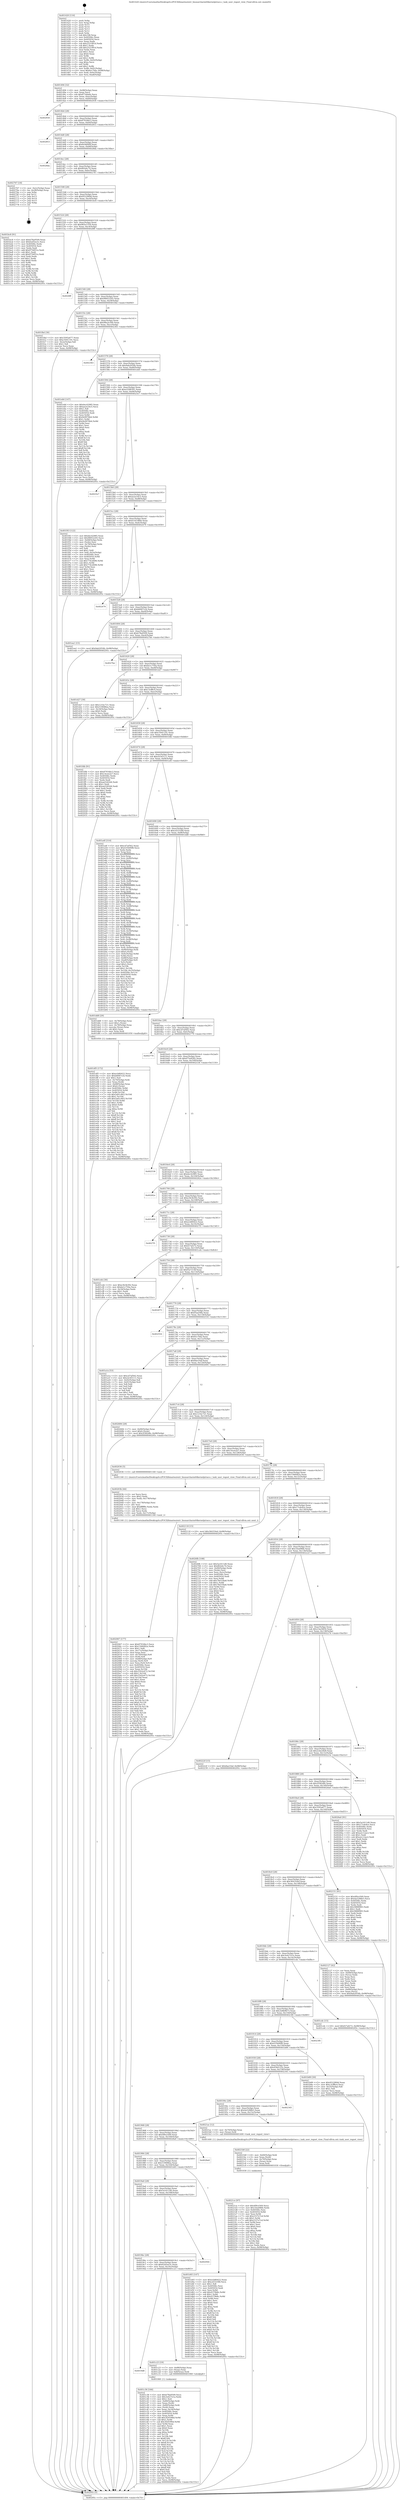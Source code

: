 digraph "0x401420" {
  label = "0x401420 (/mnt/c/Users/mathe/Desktop/tcc/POCII/binaries/extr_linuxarcharm64kernelptrace.c_task_user_regset_view_Final-ollvm.out::main(0))"
  labelloc = "t"
  node[shape=record]

  Entry [label="",width=0.3,height=0.3,shape=circle,fillcolor=black,style=filled]
  "0x401494" [label="{
     0x401494 [32]\l
     | [instrs]\l
     &nbsp;&nbsp;0x401494 \<+6\>: mov -0x98(%rbp),%eax\l
     &nbsp;&nbsp;0x40149a \<+2\>: mov %eax,%ecx\l
     &nbsp;&nbsp;0x40149c \<+6\>: sub $0x8734dafe,%ecx\l
     &nbsp;&nbsp;0x4014a2 \<+6\>: mov %eax,-0xac(%rbp)\l
     &nbsp;&nbsp;0x4014a8 \<+6\>: mov %ecx,-0xb0(%rbp)\l
     &nbsp;&nbsp;0x4014ae \<+6\>: je 0000000000402930 \<main+0x1510\>\l
  }"]
  "0x402930" [label="{
     0x402930\l
  }", style=dashed]
  "0x4014b4" [label="{
     0x4014b4 [28]\l
     | [instrs]\l
     &nbsp;&nbsp;0x4014b4 \<+5\>: jmp 00000000004014b9 \<main+0x99\>\l
     &nbsp;&nbsp;0x4014b9 \<+6\>: mov -0xac(%rbp),%eax\l
     &nbsp;&nbsp;0x4014bf \<+5\>: sub $0x87934bc3,%eax\l
     &nbsp;&nbsp;0x4014c4 \<+6\>: mov %eax,-0xb4(%rbp)\l
     &nbsp;&nbsp;0x4014ca \<+6\>: je 0000000000402853 \<main+0x1433\>\l
  }"]
  Exit [label="",width=0.3,height=0.3,shape=circle,fillcolor=black,style=filled,peripheries=2]
  "0x402853" [label="{
     0x402853\l
  }", style=dashed]
  "0x4014d0" [label="{
     0x4014d0 [28]\l
     | [instrs]\l
     &nbsp;&nbsp;0x4014d0 \<+5\>: jmp 00000000004014d5 \<main+0xb5\>\l
     &nbsp;&nbsp;0x4014d5 \<+6\>: mov -0xac(%rbp),%eax\l
     &nbsp;&nbsp;0x4014db \<+5\>: sub $0x8c8df49f,%eax\l
     &nbsp;&nbsp;0x4014e0 \<+6\>: mov %eax,-0xb8(%rbp)\l
     &nbsp;&nbsp;0x4014e6 \<+6\>: je 00000000004028da \<main+0x14ba\>\l
  }"]
  "0x4021ce" [label="{
     0x4021ce [97]\l
     | [instrs]\l
     &nbsp;&nbsp;0x4021ce \<+5\>: mov $0x4f9ce569,%ecx\l
     &nbsp;&nbsp;0x4021d3 \<+5\>: mov $0x1fea086b,%edx\l
     &nbsp;&nbsp;0x4021d8 \<+7\>: mov 0x40506c,%esi\l
     &nbsp;&nbsp;0x4021df \<+8\>: mov 0x405054,%r8d\l
     &nbsp;&nbsp;0x4021e7 \<+3\>: mov %esi,%r9d\l
     &nbsp;&nbsp;0x4021ea \<+7\>: sub $0x2337e7cd,%r9d\l
     &nbsp;&nbsp;0x4021f1 \<+4\>: sub $0x1,%r9d\l
     &nbsp;&nbsp;0x4021f5 \<+7\>: add $0x2337e7cd,%r9d\l
     &nbsp;&nbsp;0x4021fc \<+4\>: imul %r9d,%esi\l
     &nbsp;&nbsp;0x402200 \<+3\>: and $0x1,%esi\l
     &nbsp;&nbsp;0x402203 \<+3\>: cmp $0x0,%esi\l
     &nbsp;&nbsp;0x402206 \<+4\>: sete %r10b\l
     &nbsp;&nbsp;0x40220a \<+4\>: cmp $0xa,%r8d\l
     &nbsp;&nbsp;0x40220e \<+4\>: setl %r11b\l
     &nbsp;&nbsp;0x402212 \<+3\>: mov %r10b,%bl\l
     &nbsp;&nbsp;0x402215 \<+3\>: and %r11b,%bl\l
     &nbsp;&nbsp;0x402218 \<+3\>: xor %r11b,%r10b\l
     &nbsp;&nbsp;0x40221b \<+3\>: or %r10b,%bl\l
     &nbsp;&nbsp;0x40221e \<+3\>: test $0x1,%bl\l
     &nbsp;&nbsp;0x402221 \<+3\>: cmovne %edx,%ecx\l
     &nbsp;&nbsp;0x402224 \<+6\>: mov %ecx,-0x98(%rbp)\l
     &nbsp;&nbsp;0x40222a \<+5\>: jmp 000000000040295c \<main+0x153c\>\l
  }"]
  "0x4028da" [label="{
     0x4028da\l
  }", style=dashed]
  "0x4014ec" [label="{
     0x4014ec [28]\l
     | [instrs]\l
     &nbsp;&nbsp;0x4014ec \<+5\>: jmp 00000000004014f1 \<main+0xd1\>\l
     &nbsp;&nbsp;0x4014f1 \<+6\>: mov -0xac(%rbp),%eax\l
     &nbsp;&nbsp;0x4014f7 \<+5\>: sub $0x8fcb4c74,%eax\l
     &nbsp;&nbsp;0x4014fc \<+6\>: mov %eax,-0xbc(%rbp)\l
     &nbsp;&nbsp;0x401502 \<+6\>: je 0000000000402767 \<main+0x1347\>\l
  }"]
  "0x4021b8" [label="{
     0x4021b8 [22]\l
     | [instrs]\l
     &nbsp;&nbsp;0x4021b8 \<+4\>: mov -0x60(%rbp),%rdi\l
     &nbsp;&nbsp;0x4021bc \<+3\>: mov %rax,(%rdi)\l
     &nbsp;&nbsp;0x4021bf \<+4\>: mov -0x70(%rbp),%rax\l
     &nbsp;&nbsp;0x4021c3 \<+3\>: mov (%rax),%rax\l
     &nbsp;&nbsp;0x4021c6 \<+3\>: mov %rax,%rdi\l
     &nbsp;&nbsp;0x4021c9 \<+5\>: call 0000000000401030 \<free@plt\>\l
     | [calls]\l
     &nbsp;&nbsp;0x401030 \{1\} (unknown)\l
  }"]
  "0x402767" [label="{
     0x402767 [18]\l
     | [instrs]\l
     &nbsp;&nbsp;0x402767 \<+3\>: mov -0x2c(%rbp),%eax\l
     &nbsp;&nbsp;0x40276a \<+4\>: lea -0x28(%rbp),%rsp\l
     &nbsp;&nbsp;0x40276e \<+1\>: pop %rbx\l
     &nbsp;&nbsp;0x40276f \<+2\>: pop %r12\l
     &nbsp;&nbsp;0x402771 \<+2\>: pop %r13\l
     &nbsp;&nbsp;0x402773 \<+2\>: pop %r14\l
     &nbsp;&nbsp;0x402775 \<+2\>: pop %r15\l
     &nbsp;&nbsp;0x402777 \<+1\>: pop %rbp\l
     &nbsp;&nbsp;0x402778 \<+1\>: ret\l
  }"]
  "0x401508" [label="{
     0x401508 [28]\l
     | [instrs]\l
     &nbsp;&nbsp;0x401508 \<+5\>: jmp 000000000040150d \<main+0xed\>\l
     &nbsp;&nbsp;0x40150d \<+6\>: mov -0xac(%rbp),%eax\l
     &nbsp;&nbsp;0x401513 \<+5\>: sub $0x9522f69d,%eax\l
     &nbsp;&nbsp;0x401518 \<+6\>: mov %eax,-0xc0(%rbp)\l
     &nbsp;&nbsp;0x40151e \<+6\>: je 0000000000401bc8 \<main+0x7a8\>\l
  }"]
  "0x402067" [label="{
     0x402067 [177]\l
     | [instrs]\l
     &nbsp;&nbsp;0x402067 \<+5\>: mov $0x87934bc3,%ecx\l
     &nbsp;&nbsp;0x40206c \<+5\>: mov $0x1566082a,%edx\l
     &nbsp;&nbsp;0x402071 \<+3\>: mov $0x1,%dil\l
     &nbsp;&nbsp;0x402074 \<+6\>: mov -0x17c(%rbp),%esi\l
     &nbsp;&nbsp;0x40207a \<+3\>: imul %eax,%esi\l
     &nbsp;&nbsp;0x40207d \<+4\>: mov -0x70(%rbp),%r8\l
     &nbsp;&nbsp;0x402081 \<+3\>: mov (%r8),%r8\l
     &nbsp;&nbsp;0x402084 \<+4\>: mov -0x68(%rbp),%r9\l
     &nbsp;&nbsp;0x402088 \<+3\>: movslq (%r9),%r9\l
     &nbsp;&nbsp;0x40208b \<+4\>: mov %esi,(%r8,%r9,4)\l
     &nbsp;&nbsp;0x40208f \<+7\>: mov 0x40506c,%eax\l
     &nbsp;&nbsp;0x402096 \<+7\>: mov 0x405054,%esi\l
     &nbsp;&nbsp;0x40209d \<+3\>: mov %eax,%r10d\l
     &nbsp;&nbsp;0x4020a0 \<+7\>: sub $0x3542e472,%r10d\l
     &nbsp;&nbsp;0x4020a7 \<+4\>: sub $0x1,%r10d\l
     &nbsp;&nbsp;0x4020ab \<+7\>: add $0x3542e472,%r10d\l
     &nbsp;&nbsp;0x4020b2 \<+4\>: imul %r10d,%eax\l
     &nbsp;&nbsp;0x4020b6 \<+3\>: and $0x1,%eax\l
     &nbsp;&nbsp;0x4020b9 \<+3\>: cmp $0x0,%eax\l
     &nbsp;&nbsp;0x4020bc \<+4\>: sete %r11b\l
     &nbsp;&nbsp;0x4020c0 \<+3\>: cmp $0xa,%esi\l
     &nbsp;&nbsp;0x4020c3 \<+3\>: setl %bl\l
     &nbsp;&nbsp;0x4020c6 \<+3\>: mov %r11b,%r14b\l
     &nbsp;&nbsp;0x4020c9 \<+4\>: xor $0xff,%r14b\l
     &nbsp;&nbsp;0x4020cd \<+3\>: mov %bl,%r15b\l
     &nbsp;&nbsp;0x4020d0 \<+4\>: xor $0xff,%r15b\l
     &nbsp;&nbsp;0x4020d4 \<+4\>: xor $0x0,%dil\l
     &nbsp;&nbsp;0x4020d8 \<+3\>: mov %r14b,%r12b\l
     &nbsp;&nbsp;0x4020db \<+4\>: and $0x0,%r12b\l
     &nbsp;&nbsp;0x4020df \<+3\>: and %dil,%r11b\l
     &nbsp;&nbsp;0x4020e2 \<+3\>: mov %r15b,%r13b\l
     &nbsp;&nbsp;0x4020e5 \<+4\>: and $0x0,%r13b\l
     &nbsp;&nbsp;0x4020e9 \<+3\>: and %dil,%bl\l
     &nbsp;&nbsp;0x4020ec \<+3\>: or %r11b,%r12b\l
     &nbsp;&nbsp;0x4020ef \<+3\>: or %bl,%r13b\l
     &nbsp;&nbsp;0x4020f2 \<+3\>: xor %r13b,%r12b\l
     &nbsp;&nbsp;0x4020f5 \<+3\>: or %r15b,%r14b\l
     &nbsp;&nbsp;0x4020f8 \<+4\>: xor $0xff,%r14b\l
     &nbsp;&nbsp;0x4020fc \<+4\>: or $0x0,%dil\l
     &nbsp;&nbsp;0x402100 \<+3\>: and %dil,%r14b\l
     &nbsp;&nbsp;0x402103 \<+3\>: or %r14b,%r12b\l
     &nbsp;&nbsp;0x402106 \<+4\>: test $0x1,%r12b\l
     &nbsp;&nbsp;0x40210a \<+3\>: cmovne %edx,%ecx\l
     &nbsp;&nbsp;0x40210d \<+6\>: mov %ecx,-0x98(%rbp)\l
     &nbsp;&nbsp;0x402113 \<+5\>: jmp 000000000040295c \<main+0x153c\>\l
  }"]
  "0x401bc8" [label="{
     0x401bc8 [91]\l
     | [instrs]\l
     &nbsp;&nbsp;0x401bc8 \<+5\>: mov $0xb78a9509,%eax\l
     &nbsp;&nbsp;0x401bcd \<+5\>: mov $0x62d5ee3c,%ecx\l
     &nbsp;&nbsp;0x401bd2 \<+7\>: mov 0x40506c,%edx\l
     &nbsp;&nbsp;0x401bd9 \<+7\>: mov 0x405054,%esi\l
     &nbsp;&nbsp;0x401be0 \<+2\>: mov %edx,%edi\l
     &nbsp;&nbsp;0x401be2 \<+6\>: add $0x9756f51e,%edi\l
     &nbsp;&nbsp;0x401be8 \<+3\>: sub $0x1,%edi\l
     &nbsp;&nbsp;0x401beb \<+6\>: sub $0x9756f51e,%edi\l
     &nbsp;&nbsp;0x401bf1 \<+3\>: imul %edi,%edx\l
     &nbsp;&nbsp;0x401bf4 \<+3\>: and $0x1,%edx\l
     &nbsp;&nbsp;0x401bf7 \<+3\>: cmp $0x0,%edx\l
     &nbsp;&nbsp;0x401bfa \<+4\>: sete %r8b\l
     &nbsp;&nbsp;0x401bfe \<+3\>: cmp $0xa,%esi\l
     &nbsp;&nbsp;0x401c01 \<+4\>: setl %r9b\l
     &nbsp;&nbsp;0x401c05 \<+3\>: mov %r8b,%r10b\l
     &nbsp;&nbsp;0x401c08 \<+3\>: and %r9b,%r10b\l
     &nbsp;&nbsp;0x401c0b \<+3\>: xor %r9b,%r8b\l
     &nbsp;&nbsp;0x401c0e \<+3\>: or %r8b,%r10b\l
     &nbsp;&nbsp;0x401c11 \<+4\>: test $0x1,%r10b\l
     &nbsp;&nbsp;0x401c15 \<+3\>: cmovne %ecx,%eax\l
     &nbsp;&nbsp;0x401c18 \<+6\>: mov %eax,-0x98(%rbp)\l
     &nbsp;&nbsp;0x401c1e \<+5\>: jmp 000000000040295c \<main+0x153c\>\l
  }"]
  "0x401524" [label="{
     0x401524 [28]\l
     | [instrs]\l
     &nbsp;&nbsp;0x401524 \<+5\>: jmp 0000000000401529 \<main+0x109\>\l
     &nbsp;&nbsp;0x401529 \<+6\>: mov -0xac(%rbp),%eax\l
     &nbsp;&nbsp;0x40152f \<+5\>: sub $0x965e1559,%eax\l
     &nbsp;&nbsp;0x401534 \<+6\>: mov %eax,-0xc4(%rbp)\l
     &nbsp;&nbsp;0x40153a \<+6\>: je 00000000004028ff \<main+0x14df\>\l
  }"]
  "0x40203b" [label="{
     0x40203b [44]\l
     | [instrs]\l
     &nbsp;&nbsp;0x40203b \<+2\>: xor %ecx,%ecx\l
     &nbsp;&nbsp;0x40203d \<+5\>: mov $0x2,%edx\l
     &nbsp;&nbsp;0x402042 \<+6\>: mov %edx,-0x178(%rbp)\l
     &nbsp;&nbsp;0x402048 \<+1\>: cltd\l
     &nbsp;&nbsp;0x402049 \<+6\>: mov -0x178(%rbp),%esi\l
     &nbsp;&nbsp;0x40204f \<+2\>: idiv %esi\l
     &nbsp;&nbsp;0x402051 \<+6\>: imul $0xfffffffe,%edx,%edx\l
     &nbsp;&nbsp;0x402057 \<+3\>: sub $0x1,%ecx\l
     &nbsp;&nbsp;0x40205a \<+2\>: sub %ecx,%edx\l
     &nbsp;&nbsp;0x40205c \<+6\>: mov %edx,-0x17c(%rbp)\l
     &nbsp;&nbsp;0x402062 \<+5\>: call 0000000000401160 \<next_i\>\l
     | [calls]\l
     &nbsp;&nbsp;0x401160 \{1\} (/mnt/c/Users/mathe/Desktop/tcc/POCII/binaries/extr_linuxarcharm64kernelptrace.c_task_user_regset_view_Final-ollvm.out::next_i)\l
  }"]
  "0x4028ff" [label="{
     0x4028ff\l
  }", style=dashed]
  "0x401540" [label="{
     0x401540 [28]\l
     | [instrs]\l
     &nbsp;&nbsp;0x401540 \<+5\>: jmp 0000000000401545 \<main+0x125\>\l
     &nbsp;&nbsp;0x401545 \<+6\>: mov -0xac(%rbp),%eax\l
     &nbsp;&nbsp;0x40154b \<+5\>: sub $0x98952205,%eax\l
     &nbsp;&nbsp;0x401550 \<+6\>: mov %eax,-0xc8(%rbp)\l
     &nbsp;&nbsp;0x401556 \<+6\>: je 0000000000401fbd \<main+0xb9d\>\l
  }"]
  "0x401df5" [label="{
     0x401df5 [172]\l
     | [instrs]\l
     &nbsp;&nbsp;0x401df5 \<+5\>: mov $0xecb80422,%ecx\l
     &nbsp;&nbsp;0x401dfa \<+5\>: mov $0xb6687ccb,%edx\l
     &nbsp;&nbsp;0x401dff \<+3\>: mov $0x1,%sil\l
     &nbsp;&nbsp;0x401e02 \<+4\>: mov -0x70(%rbp),%rdi\l
     &nbsp;&nbsp;0x401e06 \<+3\>: mov %rax,(%rdi)\l
     &nbsp;&nbsp;0x401e09 \<+4\>: mov -0x68(%rbp),%rax\l
     &nbsp;&nbsp;0x401e0d \<+6\>: movl $0x0,(%rax)\l
     &nbsp;&nbsp;0x401e13 \<+8\>: mov 0x40506c,%r8d\l
     &nbsp;&nbsp;0x401e1b \<+8\>: mov 0x405054,%r9d\l
     &nbsp;&nbsp;0x401e23 \<+3\>: mov %r8d,%r10d\l
     &nbsp;&nbsp;0x401e26 \<+7\>: sub $0x5a81c803,%r10d\l
     &nbsp;&nbsp;0x401e2d \<+4\>: sub $0x1,%r10d\l
     &nbsp;&nbsp;0x401e31 \<+7\>: add $0x5a81c803,%r10d\l
     &nbsp;&nbsp;0x401e38 \<+4\>: imul %r10d,%r8d\l
     &nbsp;&nbsp;0x401e3c \<+4\>: and $0x1,%r8d\l
     &nbsp;&nbsp;0x401e40 \<+4\>: cmp $0x0,%r8d\l
     &nbsp;&nbsp;0x401e44 \<+4\>: sete %r11b\l
     &nbsp;&nbsp;0x401e48 \<+4\>: cmp $0xa,%r9d\l
     &nbsp;&nbsp;0x401e4c \<+3\>: setl %bl\l
     &nbsp;&nbsp;0x401e4f \<+3\>: mov %r11b,%r14b\l
     &nbsp;&nbsp;0x401e52 \<+4\>: xor $0xff,%r14b\l
     &nbsp;&nbsp;0x401e56 \<+3\>: mov %bl,%r15b\l
     &nbsp;&nbsp;0x401e59 \<+4\>: xor $0xff,%r15b\l
     &nbsp;&nbsp;0x401e5d \<+4\>: xor $0x1,%sil\l
     &nbsp;&nbsp;0x401e61 \<+3\>: mov %r14b,%r12b\l
     &nbsp;&nbsp;0x401e64 \<+4\>: and $0xff,%r12b\l
     &nbsp;&nbsp;0x401e68 \<+3\>: and %sil,%r11b\l
     &nbsp;&nbsp;0x401e6b \<+3\>: mov %r15b,%r13b\l
     &nbsp;&nbsp;0x401e6e \<+4\>: and $0xff,%r13b\l
     &nbsp;&nbsp;0x401e72 \<+3\>: and %sil,%bl\l
     &nbsp;&nbsp;0x401e75 \<+3\>: or %r11b,%r12b\l
     &nbsp;&nbsp;0x401e78 \<+3\>: or %bl,%r13b\l
     &nbsp;&nbsp;0x401e7b \<+3\>: xor %r13b,%r12b\l
     &nbsp;&nbsp;0x401e7e \<+3\>: or %r15b,%r14b\l
     &nbsp;&nbsp;0x401e81 \<+4\>: xor $0xff,%r14b\l
     &nbsp;&nbsp;0x401e85 \<+4\>: or $0x1,%sil\l
     &nbsp;&nbsp;0x401e89 \<+3\>: and %sil,%r14b\l
     &nbsp;&nbsp;0x401e8c \<+3\>: or %r14b,%r12b\l
     &nbsp;&nbsp;0x401e8f \<+4\>: test $0x1,%r12b\l
     &nbsp;&nbsp;0x401e93 \<+3\>: cmovne %edx,%ecx\l
     &nbsp;&nbsp;0x401e96 \<+6\>: mov %ecx,-0x98(%rbp)\l
     &nbsp;&nbsp;0x401e9c \<+5\>: jmp 000000000040295c \<main+0x153c\>\l
  }"]
  "0x401fbd" [label="{
     0x401fbd [30]\l
     | [instrs]\l
     &nbsp;&nbsp;0x401fbd \<+5\>: mov $0x3595a677,%eax\l
     &nbsp;&nbsp;0x401fc2 \<+5\>: mov $0xc5041191,%ecx\l
     &nbsp;&nbsp;0x401fc7 \<+3\>: mov -0x2e(%rbp),%dl\l
     &nbsp;&nbsp;0x401fca \<+3\>: test $0x1,%dl\l
     &nbsp;&nbsp;0x401fcd \<+3\>: cmovne %ecx,%eax\l
     &nbsp;&nbsp;0x401fd0 \<+6\>: mov %eax,-0x98(%rbp)\l
     &nbsp;&nbsp;0x401fd6 \<+5\>: jmp 000000000040295c \<main+0x153c\>\l
  }"]
  "0x40155c" [label="{
     0x40155c [28]\l
     | [instrs]\l
     &nbsp;&nbsp;0x40155c \<+5\>: jmp 0000000000401561 \<main+0x141\>\l
     &nbsp;&nbsp;0x401561 \<+6\>: mov -0xac(%rbp),%eax\l
     &nbsp;&nbsp;0x401567 \<+5\>: sub $0x98a2e300,%eax\l
     &nbsp;&nbsp;0x40156c \<+6\>: mov %eax,-0xcc(%rbp)\l
     &nbsp;&nbsp;0x401572 \<+6\>: je 0000000000402363 \<main+0xf43\>\l
  }"]
  "0x401c36" [label="{
     0x401c36 [166]\l
     | [instrs]\l
     &nbsp;&nbsp;0x401c36 \<+5\>: mov $0xb78a9509,%ecx\l
     &nbsp;&nbsp;0x401c3b \<+5\>: mov $0x3e427e1a,%edx\l
     &nbsp;&nbsp;0x401c40 \<+3\>: mov $0x1,%sil\l
     &nbsp;&nbsp;0x401c43 \<+4\>: mov -0x80(%rbp),%rdi\l
     &nbsp;&nbsp;0x401c47 \<+2\>: mov %eax,(%rdi)\l
     &nbsp;&nbsp;0x401c49 \<+4\>: mov -0x80(%rbp),%rdi\l
     &nbsp;&nbsp;0x401c4d \<+2\>: mov (%rdi),%eax\l
     &nbsp;&nbsp;0x401c4f \<+3\>: mov %eax,-0x34(%rbp)\l
     &nbsp;&nbsp;0x401c52 \<+7\>: mov 0x40506c,%eax\l
     &nbsp;&nbsp;0x401c59 \<+8\>: mov 0x405054,%r8d\l
     &nbsp;&nbsp;0x401c61 \<+3\>: mov %eax,%r9d\l
     &nbsp;&nbsp;0x401c64 \<+7\>: add $0x3f29396d,%r9d\l
     &nbsp;&nbsp;0x401c6b \<+4\>: sub $0x1,%r9d\l
     &nbsp;&nbsp;0x401c6f \<+7\>: sub $0x3f29396d,%r9d\l
     &nbsp;&nbsp;0x401c76 \<+4\>: imul %r9d,%eax\l
     &nbsp;&nbsp;0x401c7a \<+3\>: and $0x1,%eax\l
     &nbsp;&nbsp;0x401c7d \<+3\>: cmp $0x0,%eax\l
     &nbsp;&nbsp;0x401c80 \<+4\>: sete %r10b\l
     &nbsp;&nbsp;0x401c84 \<+4\>: cmp $0xa,%r8d\l
     &nbsp;&nbsp;0x401c88 \<+4\>: setl %r11b\l
     &nbsp;&nbsp;0x401c8c \<+3\>: mov %r10b,%bl\l
     &nbsp;&nbsp;0x401c8f \<+3\>: xor $0xff,%bl\l
     &nbsp;&nbsp;0x401c92 \<+3\>: mov %r11b,%r14b\l
     &nbsp;&nbsp;0x401c95 \<+4\>: xor $0xff,%r14b\l
     &nbsp;&nbsp;0x401c99 \<+4\>: xor $0x0,%sil\l
     &nbsp;&nbsp;0x401c9d \<+3\>: mov %bl,%r15b\l
     &nbsp;&nbsp;0x401ca0 \<+4\>: and $0x0,%r15b\l
     &nbsp;&nbsp;0x401ca4 \<+3\>: and %sil,%r10b\l
     &nbsp;&nbsp;0x401ca7 \<+3\>: mov %r14b,%r12b\l
     &nbsp;&nbsp;0x401caa \<+4\>: and $0x0,%r12b\l
     &nbsp;&nbsp;0x401cae \<+3\>: and %sil,%r11b\l
     &nbsp;&nbsp;0x401cb1 \<+3\>: or %r10b,%r15b\l
     &nbsp;&nbsp;0x401cb4 \<+3\>: or %r11b,%r12b\l
     &nbsp;&nbsp;0x401cb7 \<+3\>: xor %r12b,%r15b\l
     &nbsp;&nbsp;0x401cba \<+3\>: or %r14b,%bl\l
     &nbsp;&nbsp;0x401cbd \<+3\>: xor $0xff,%bl\l
     &nbsp;&nbsp;0x401cc0 \<+4\>: or $0x0,%sil\l
     &nbsp;&nbsp;0x401cc4 \<+3\>: and %sil,%bl\l
     &nbsp;&nbsp;0x401cc7 \<+3\>: or %bl,%r15b\l
     &nbsp;&nbsp;0x401cca \<+4\>: test $0x1,%r15b\l
     &nbsp;&nbsp;0x401cce \<+3\>: cmovne %edx,%ecx\l
     &nbsp;&nbsp;0x401cd1 \<+6\>: mov %ecx,-0x98(%rbp)\l
     &nbsp;&nbsp;0x401cd7 \<+5\>: jmp 000000000040295c \<main+0x153c\>\l
  }"]
  "0x402363" [label="{
     0x402363\l
  }", style=dashed]
  "0x401578" [label="{
     0x401578 [28]\l
     | [instrs]\l
     &nbsp;&nbsp;0x401578 \<+5\>: jmp 000000000040157d \<main+0x15d\>\l
     &nbsp;&nbsp;0x40157d \<+6\>: mov -0xac(%rbp),%eax\l
     &nbsp;&nbsp;0x401583 \<+5\>: sub $0x9ab2054b,%eax\l
     &nbsp;&nbsp;0x401588 \<+6\>: mov %eax,-0xd0(%rbp)\l
     &nbsp;&nbsp;0x40158e \<+6\>: je 0000000000401eb0 \<main+0xa90\>\l
  }"]
  "0x4019d8" [label="{
     0x4019d8\l
  }", style=dashed]
  "0x401eb0" [label="{
     0x401eb0 [147]\l
     | [instrs]\l
     &nbsp;&nbsp;0x401eb0 \<+5\>: mov $0xdec42985,%eax\l
     &nbsp;&nbsp;0x401eb5 \<+5\>: mov $0xae2e16c5,%ecx\l
     &nbsp;&nbsp;0x401eba \<+2\>: mov $0x1,%dl\l
     &nbsp;&nbsp;0x401ebc \<+7\>: mov 0x40506c,%esi\l
     &nbsp;&nbsp;0x401ec3 \<+7\>: mov 0x405054,%edi\l
     &nbsp;&nbsp;0x401eca \<+3\>: mov %esi,%r8d\l
     &nbsp;&nbsp;0x401ecd \<+7\>: sub $0x9e9976b4,%r8d\l
     &nbsp;&nbsp;0x401ed4 \<+4\>: sub $0x1,%r8d\l
     &nbsp;&nbsp;0x401ed8 \<+7\>: add $0x9e9976b4,%r8d\l
     &nbsp;&nbsp;0x401edf \<+4\>: imul %r8d,%esi\l
     &nbsp;&nbsp;0x401ee3 \<+3\>: and $0x1,%esi\l
     &nbsp;&nbsp;0x401ee6 \<+3\>: cmp $0x0,%esi\l
     &nbsp;&nbsp;0x401ee9 \<+4\>: sete %r9b\l
     &nbsp;&nbsp;0x401eed \<+3\>: cmp $0xa,%edi\l
     &nbsp;&nbsp;0x401ef0 \<+4\>: setl %r10b\l
     &nbsp;&nbsp;0x401ef4 \<+3\>: mov %r9b,%r11b\l
     &nbsp;&nbsp;0x401ef7 \<+4\>: xor $0xff,%r11b\l
     &nbsp;&nbsp;0x401efb \<+3\>: mov %r10b,%bl\l
     &nbsp;&nbsp;0x401efe \<+3\>: xor $0xff,%bl\l
     &nbsp;&nbsp;0x401f01 \<+3\>: xor $0x1,%dl\l
     &nbsp;&nbsp;0x401f04 \<+3\>: mov %r11b,%r14b\l
     &nbsp;&nbsp;0x401f07 \<+4\>: and $0xff,%r14b\l
     &nbsp;&nbsp;0x401f0b \<+3\>: and %dl,%r9b\l
     &nbsp;&nbsp;0x401f0e \<+3\>: mov %bl,%r15b\l
     &nbsp;&nbsp;0x401f11 \<+4\>: and $0xff,%r15b\l
     &nbsp;&nbsp;0x401f15 \<+3\>: and %dl,%r10b\l
     &nbsp;&nbsp;0x401f18 \<+3\>: or %r9b,%r14b\l
     &nbsp;&nbsp;0x401f1b \<+3\>: or %r10b,%r15b\l
     &nbsp;&nbsp;0x401f1e \<+3\>: xor %r15b,%r14b\l
     &nbsp;&nbsp;0x401f21 \<+3\>: or %bl,%r11b\l
     &nbsp;&nbsp;0x401f24 \<+4\>: xor $0xff,%r11b\l
     &nbsp;&nbsp;0x401f28 \<+3\>: or $0x1,%dl\l
     &nbsp;&nbsp;0x401f2b \<+3\>: and %dl,%r11b\l
     &nbsp;&nbsp;0x401f2e \<+3\>: or %r11b,%r14b\l
     &nbsp;&nbsp;0x401f31 \<+4\>: test $0x1,%r14b\l
     &nbsp;&nbsp;0x401f35 \<+3\>: cmovne %ecx,%eax\l
     &nbsp;&nbsp;0x401f38 \<+6\>: mov %eax,-0x98(%rbp)\l
     &nbsp;&nbsp;0x401f3e \<+5\>: jmp 000000000040295c \<main+0x153c\>\l
  }"]
  "0x401594" [label="{
     0x401594 [28]\l
     | [instrs]\l
     &nbsp;&nbsp;0x401594 \<+5\>: jmp 0000000000401599 \<main+0x179\>\l
     &nbsp;&nbsp;0x401599 \<+6\>: mov -0xac(%rbp),%eax\l
     &nbsp;&nbsp;0x40159f \<+5\>: sub $0xa3288391,%eax\l
     &nbsp;&nbsp;0x4015a4 \<+6\>: mov %eax,-0xd4(%rbp)\l
     &nbsp;&nbsp;0x4015aa \<+6\>: je 00000000004025e7 \<main+0x11c7\>\l
  }"]
  "0x401c23" [label="{
     0x401c23 [19]\l
     | [instrs]\l
     &nbsp;&nbsp;0x401c23 \<+7\>: mov -0x88(%rbp),%rax\l
     &nbsp;&nbsp;0x401c2a \<+3\>: mov (%rax),%rax\l
     &nbsp;&nbsp;0x401c2d \<+4\>: mov 0x8(%rax),%rdi\l
     &nbsp;&nbsp;0x401c31 \<+5\>: call 0000000000401060 \<atoi@plt\>\l
     | [calls]\l
     &nbsp;&nbsp;0x401060 \{1\} (unknown)\l
  }"]
  "0x4025e7" [label="{
     0x4025e7\l
  }", style=dashed]
  "0x4015b0" [label="{
     0x4015b0 [28]\l
     | [instrs]\l
     &nbsp;&nbsp;0x4015b0 \<+5\>: jmp 00000000004015b5 \<main+0x195\>\l
     &nbsp;&nbsp;0x4015b5 \<+6\>: mov -0xac(%rbp),%eax\l
     &nbsp;&nbsp;0x4015bb \<+5\>: sub $0xae2e16c5,%eax\l
     &nbsp;&nbsp;0x4015c0 \<+6\>: mov %eax,-0xd8(%rbp)\l
     &nbsp;&nbsp;0x4015c6 \<+6\>: je 0000000000401f43 \<main+0xb23\>\l
  }"]
  "0x4019bc" [label="{
     0x4019bc [28]\l
     | [instrs]\l
     &nbsp;&nbsp;0x4019bc \<+5\>: jmp 00000000004019c1 \<main+0x5a1\>\l
     &nbsp;&nbsp;0x4019c1 \<+6\>: mov -0xac(%rbp),%eax\l
     &nbsp;&nbsp;0x4019c7 \<+5\>: sub $0x62d5ee3c,%eax\l
     &nbsp;&nbsp;0x4019cc \<+6\>: mov %eax,-0x16c(%rbp)\l
     &nbsp;&nbsp;0x4019d2 \<+6\>: je 0000000000401c23 \<main+0x803\>\l
  }"]
  "0x401f43" [label="{
     0x401f43 [122]\l
     | [instrs]\l
     &nbsp;&nbsp;0x401f43 \<+5\>: mov $0xdec42985,%eax\l
     &nbsp;&nbsp;0x401f48 \<+5\>: mov $0x98952205,%ecx\l
     &nbsp;&nbsp;0x401f4d \<+4\>: mov -0x68(%rbp),%rdx\l
     &nbsp;&nbsp;0x401f51 \<+2\>: mov (%rdx),%esi\l
     &nbsp;&nbsp;0x401f53 \<+4\>: mov -0x78(%rbp),%rdx\l
     &nbsp;&nbsp;0x401f57 \<+2\>: cmp (%rdx),%esi\l
     &nbsp;&nbsp;0x401f59 \<+4\>: setl %dil\l
     &nbsp;&nbsp;0x401f5d \<+4\>: and $0x1,%dil\l
     &nbsp;&nbsp;0x401f61 \<+4\>: mov %dil,-0x2e(%rbp)\l
     &nbsp;&nbsp;0x401f65 \<+7\>: mov 0x40506c,%esi\l
     &nbsp;&nbsp;0x401f6c \<+8\>: mov 0x405054,%r8d\l
     &nbsp;&nbsp;0x401f74 \<+3\>: mov %esi,%r9d\l
     &nbsp;&nbsp;0x401f77 \<+7\>: sub $0x774cd496,%r9d\l
     &nbsp;&nbsp;0x401f7e \<+4\>: sub $0x1,%r9d\l
     &nbsp;&nbsp;0x401f82 \<+7\>: add $0x774cd496,%r9d\l
     &nbsp;&nbsp;0x401f89 \<+4\>: imul %r9d,%esi\l
     &nbsp;&nbsp;0x401f8d \<+3\>: and $0x1,%esi\l
     &nbsp;&nbsp;0x401f90 \<+3\>: cmp $0x0,%esi\l
     &nbsp;&nbsp;0x401f93 \<+4\>: sete %dil\l
     &nbsp;&nbsp;0x401f97 \<+4\>: cmp $0xa,%r8d\l
     &nbsp;&nbsp;0x401f9b \<+4\>: setl %r10b\l
     &nbsp;&nbsp;0x401f9f \<+3\>: mov %dil,%r11b\l
     &nbsp;&nbsp;0x401fa2 \<+3\>: and %r10b,%r11b\l
     &nbsp;&nbsp;0x401fa5 \<+3\>: xor %r10b,%dil\l
     &nbsp;&nbsp;0x401fa8 \<+3\>: or %dil,%r11b\l
     &nbsp;&nbsp;0x401fab \<+4\>: test $0x1,%r11b\l
     &nbsp;&nbsp;0x401faf \<+3\>: cmovne %ecx,%eax\l
     &nbsp;&nbsp;0x401fb2 \<+6\>: mov %eax,-0x98(%rbp)\l
     &nbsp;&nbsp;0x401fb8 \<+5\>: jmp 000000000040295c \<main+0x153c\>\l
  }"]
  "0x4015cc" [label="{
     0x4015cc [28]\l
     | [instrs]\l
     &nbsp;&nbsp;0x4015cc \<+5\>: jmp 00000000004015d1 \<main+0x1b1\>\l
     &nbsp;&nbsp;0x4015d1 \<+6\>: mov -0xac(%rbp),%eax\l
     &nbsp;&nbsp;0x4015d7 \<+5\>: sub $0xb14538b6,%eax\l
     &nbsp;&nbsp;0x4015dc \<+6\>: mov %eax,-0xdc(%rbp)\l
     &nbsp;&nbsp;0x4015e2 \<+6\>: je 0000000000402479 \<main+0x1059\>\l
  }"]
  "0x402944" [label="{
     0x402944\l
  }", style=dashed]
  "0x402479" [label="{
     0x402479\l
  }", style=dashed]
  "0x4015e8" [label="{
     0x4015e8 [28]\l
     | [instrs]\l
     &nbsp;&nbsp;0x4015e8 \<+5\>: jmp 00000000004015ed \<main+0x1cd\>\l
     &nbsp;&nbsp;0x4015ed \<+6\>: mov -0xac(%rbp),%eax\l
     &nbsp;&nbsp;0x4015f3 \<+5\>: sub $0xb6687ccb,%eax\l
     &nbsp;&nbsp;0x4015f8 \<+6\>: mov %eax,-0xe0(%rbp)\l
     &nbsp;&nbsp;0x4015fe \<+6\>: je 0000000000401ea1 \<main+0xa81\>\l
  }"]
  "0x4019a0" [label="{
     0x4019a0 [28]\l
     | [instrs]\l
     &nbsp;&nbsp;0x4019a0 \<+5\>: jmp 00000000004019a5 \<main+0x585\>\l
     &nbsp;&nbsp;0x4019a5 \<+6\>: mov -0xac(%rbp),%eax\l
     &nbsp;&nbsp;0x4019ab \<+5\>: sub $0x5a1611d0,%eax\l
     &nbsp;&nbsp;0x4019b0 \<+6\>: mov %eax,-0x168(%rbp)\l
     &nbsp;&nbsp;0x4019b6 \<+6\>: je 0000000000402944 \<main+0x1524\>\l
  }"]
  "0x401ea1" [label="{
     0x401ea1 [15]\l
     | [instrs]\l
     &nbsp;&nbsp;0x401ea1 \<+10\>: movl $0x9ab2054b,-0x98(%rbp)\l
     &nbsp;&nbsp;0x401eab \<+5\>: jmp 000000000040295c \<main+0x153c\>\l
  }"]
  "0x401604" [label="{
     0x401604 [28]\l
     | [instrs]\l
     &nbsp;&nbsp;0x401604 \<+5\>: jmp 0000000000401609 \<main+0x1e9\>\l
     &nbsp;&nbsp;0x401609 \<+6\>: mov -0xac(%rbp),%eax\l
     &nbsp;&nbsp;0x40160f \<+5\>: sub $0xb78a9509,%eax\l
     &nbsp;&nbsp;0x401614 \<+6\>: mov %eax,-0xe4(%rbp)\l
     &nbsp;&nbsp;0x40161a \<+6\>: je 00000000004027be \<main+0x139e\>\l
  }"]
  "0x401d45" [label="{
     0x401d45 [147]\l
     | [instrs]\l
     &nbsp;&nbsp;0x401d45 \<+5\>: mov $0xecb80422,%eax\l
     &nbsp;&nbsp;0x401d4a \<+5\>: mov $0xcd331f48,%ecx\l
     &nbsp;&nbsp;0x401d4f \<+2\>: mov $0x1,%dl\l
     &nbsp;&nbsp;0x401d51 \<+7\>: mov 0x40506c,%esi\l
     &nbsp;&nbsp;0x401d58 \<+7\>: mov 0x405054,%edi\l
     &nbsp;&nbsp;0x401d5f \<+3\>: mov %esi,%r8d\l
     &nbsp;&nbsp;0x401d62 \<+7\>: add $0x4379b8c,%r8d\l
     &nbsp;&nbsp;0x401d69 \<+4\>: sub $0x1,%r8d\l
     &nbsp;&nbsp;0x401d6d \<+7\>: sub $0x4379b8c,%r8d\l
     &nbsp;&nbsp;0x401d74 \<+4\>: imul %r8d,%esi\l
     &nbsp;&nbsp;0x401d78 \<+3\>: and $0x1,%esi\l
     &nbsp;&nbsp;0x401d7b \<+3\>: cmp $0x0,%esi\l
     &nbsp;&nbsp;0x401d7e \<+4\>: sete %r9b\l
     &nbsp;&nbsp;0x401d82 \<+3\>: cmp $0xa,%edi\l
     &nbsp;&nbsp;0x401d85 \<+4\>: setl %r10b\l
     &nbsp;&nbsp;0x401d89 \<+3\>: mov %r9b,%r11b\l
     &nbsp;&nbsp;0x401d8c \<+4\>: xor $0xff,%r11b\l
     &nbsp;&nbsp;0x401d90 \<+3\>: mov %r10b,%bl\l
     &nbsp;&nbsp;0x401d93 \<+3\>: xor $0xff,%bl\l
     &nbsp;&nbsp;0x401d96 \<+3\>: xor $0x0,%dl\l
     &nbsp;&nbsp;0x401d99 \<+3\>: mov %r11b,%r14b\l
     &nbsp;&nbsp;0x401d9c \<+4\>: and $0x0,%r14b\l
     &nbsp;&nbsp;0x401da0 \<+3\>: and %dl,%r9b\l
     &nbsp;&nbsp;0x401da3 \<+3\>: mov %bl,%r15b\l
     &nbsp;&nbsp;0x401da6 \<+4\>: and $0x0,%r15b\l
     &nbsp;&nbsp;0x401daa \<+3\>: and %dl,%r10b\l
     &nbsp;&nbsp;0x401dad \<+3\>: or %r9b,%r14b\l
     &nbsp;&nbsp;0x401db0 \<+3\>: or %r10b,%r15b\l
     &nbsp;&nbsp;0x401db3 \<+3\>: xor %r15b,%r14b\l
     &nbsp;&nbsp;0x401db6 \<+3\>: or %bl,%r11b\l
     &nbsp;&nbsp;0x401db9 \<+4\>: xor $0xff,%r11b\l
     &nbsp;&nbsp;0x401dbd \<+3\>: or $0x0,%dl\l
     &nbsp;&nbsp;0x401dc0 \<+3\>: and %dl,%r11b\l
     &nbsp;&nbsp;0x401dc3 \<+3\>: or %r11b,%r14b\l
     &nbsp;&nbsp;0x401dc6 \<+4\>: test $0x1,%r14b\l
     &nbsp;&nbsp;0x401dca \<+3\>: cmovne %ecx,%eax\l
     &nbsp;&nbsp;0x401dcd \<+6\>: mov %eax,-0x98(%rbp)\l
     &nbsp;&nbsp;0x401dd3 \<+5\>: jmp 000000000040295c \<main+0x153c\>\l
  }"]
  "0x4027be" [label="{
     0x4027be\l
  }", style=dashed]
  "0x401620" [label="{
     0x401620 [28]\l
     | [instrs]\l
     &nbsp;&nbsp;0x401620 \<+5\>: jmp 0000000000401625 \<main+0x205\>\l
     &nbsp;&nbsp;0x401625 \<+6\>: mov -0xac(%rbp),%eax\l
     &nbsp;&nbsp;0x40162b \<+5\>: sub $0xbe1c750a,%eax\l
     &nbsp;&nbsp;0x401630 \<+6\>: mov %eax,-0xe8(%rbp)\l
     &nbsp;&nbsp;0x401636 \<+6\>: je 0000000000401d27 \<main+0x907\>\l
  }"]
  "0x401984" [label="{
     0x401984 [28]\l
     | [instrs]\l
     &nbsp;&nbsp;0x401984 \<+5\>: jmp 0000000000401989 \<main+0x569\>\l
     &nbsp;&nbsp;0x401989 \<+6\>: mov -0xac(%rbp),%eax\l
     &nbsp;&nbsp;0x40198f \<+5\>: sub $0x519088ea,%eax\l
     &nbsp;&nbsp;0x401994 \<+6\>: mov %eax,-0x164(%rbp)\l
     &nbsp;&nbsp;0x40199a \<+6\>: je 0000000000401d45 \<main+0x925\>\l
  }"]
  "0x401d27" [label="{
     0x401d27 [30]\l
     | [instrs]\l
     &nbsp;&nbsp;0x401d27 \<+5\>: mov $0x121bc721,%eax\l
     &nbsp;&nbsp;0x401d2c \<+5\>: mov $0x519088ea,%ecx\l
     &nbsp;&nbsp;0x401d31 \<+3\>: mov -0x34(%rbp),%edx\l
     &nbsp;&nbsp;0x401d34 \<+3\>: cmp $0x0,%edx\l
     &nbsp;&nbsp;0x401d37 \<+3\>: cmove %ecx,%eax\l
     &nbsp;&nbsp;0x401d3a \<+6\>: mov %eax,-0x98(%rbp)\l
     &nbsp;&nbsp;0x401d40 \<+5\>: jmp 000000000040295c \<main+0x153c\>\l
  }"]
  "0x40163c" [label="{
     0x40163c [28]\l
     | [instrs]\l
     &nbsp;&nbsp;0x40163c \<+5\>: jmp 0000000000401641 \<main+0x221\>\l
     &nbsp;&nbsp;0x401641 \<+6\>: mov -0xac(%rbp),%eax\l
     &nbsp;&nbsp;0x401647 \<+5\>: sub $0xc3cff8c4,%eax\l
     &nbsp;&nbsp;0x40164c \<+6\>: mov %eax,-0xec(%rbp)\l
     &nbsp;&nbsp;0x401652 \<+6\>: je 0000000000401ba7 \<main+0x787\>\l
  }"]
  "0x4028a9" [label="{
     0x4028a9\l
  }", style=dashed]
  "0x401ba7" [label="{
     0x401ba7\l
  }", style=dashed]
  "0x401658" [label="{
     0x401658 [28]\l
     | [instrs]\l
     &nbsp;&nbsp;0x401658 \<+5\>: jmp 000000000040165d \<main+0x23d\>\l
     &nbsp;&nbsp;0x40165d \<+6\>: mov -0xac(%rbp),%eax\l
     &nbsp;&nbsp;0x401663 \<+5\>: sub $0xc5041191,%eax\l
     &nbsp;&nbsp;0x401668 \<+6\>: mov %eax,-0xf0(%rbp)\l
     &nbsp;&nbsp;0x40166e \<+6\>: je 0000000000401fdb \<main+0xbbb\>\l
  }"]
  "0x401968" [label="{
     0x401968 [28]\l
     | [instrs]\l
     &nbsp;&nbsp;0x401968 \<+5\>: jmp 000000000040196d \<main+0x54d\>\l
     &nbsp;&nbsp;0x40196d \<+6\>: mov -0xac(%rbp),%eax\l
     &nbsp;&nbsp;0x401973 \<+5\>: sub $0x4f9ce569,%eax\l
     &nbsp;&nbsp;0x401978 \<+6\>: mov %eax,-0x160(%rbp)\l
     &nbsp;&nbsp;0x40197e \<+6\>: je 00000000004028a9 \<main+0x1489\>\l
  }"]
  "0x401fdb" [label="{
     0x401fdb [91]\l
     | [instrs]\l
     &nbsp;&nbsp;0x401fdb \<+5\>: mov $0x87934bc3,%eax\l
     &nbsp;&nbsp;0x401fe0 \<+5\>: mov $0x14cee2e7,%ecx\l
     &nbsp;&nbsp;0x401fe5 \<+7\>: mov 0x40506c,%edx\l
     &nbsp;&nbsp;0x401fec \<+7\>: mov 0x405054,%esi\l
     &nbsp;&nbsp;0x401ff3 \<+2\>: mov %edx,%edi\l
     &nbsp;&nbsp;0x401ff5 \<+6\>: sub $0xaa52b5d4,%edi\l
     &nbsp;&nbsp;0x401ffb \<+3\>: sub $0x1,%edi\l
     &nbsp;&nbsp;0x401ffe \<+6\>: add $0xaa52b5d4,%edi\l
     &nbsp;&nbsp;0x402004 \<+3\>: imul %edi,%edx\l
     &nbsp;&nbsp;0x402007 \<+3\>: and $0x1,%edx\l
     &nbsp;&nbsp;0x40200a \<+3\>: cmp $0x0,%edx\l
     &nbsp;&nbsp;0x40200d \<+4\>: sete %r8b\l
     &nbsp;&nbsp;0x402011 \<+3\>: cmp $0xa,%esi\l
     &nbsp;&nbsp;0x402014 \<+4\>: setl %r9b\l
     &nbsp;&nbsp;0x402018 \<+3\>: mov %r8b,%r10b\l
     &nbsp;&nbsp;0x40201b \<+3\>: and %r9b,%r10b\l
     &nbsp;&nbsp;0x40201e \<+3\>: xor %r9b,%r8b\l
     &nbsp;&nbsp;0x402021 \<+3\>: or %r8b,%r10b\l
     &nbsp;&nbsp;0x402024 \<+4\>: test $0x1,%r10b\l
     &nbsp;&nbsp;0x402028 \<+3\>: cmovne %ecx,%eax\l
     &nbsp;&nbsp;0x40202b \<+6\>: mov %eax,-0x98(%rbp)\l
     &nbsp;&nbsp;0x402031 \<+5\>: jmp 000000000040295c \<main+0x153c\>\l
  }"]
  "0x401674" [label="{
     0x401674 [28]\l
     | [instrs]\l
     &nbsp;&nbsp;0x401674 \<+5\>: jmp 0000000000401679 \<main+0x259\>\l
     &nbsp;&nbsp;0x401679 \<+6\>: mov -0xac(%rbp),%eax\l
     &nbsp;&nbsp;0x40167f \<+5\>: sub $0xcb345111,%eax\l
     &nbsp;&nbsp;0x401684 \<+6\>: mov %eax,-0xf4(%rbp)\l
     &nbsp;&nbsp;0x40168a \<+6\>: je 0000000000401a4f \<main+0x62f\>\l
  }"]
  "0x4021ac" [label="{
     0x4021ac [12]\l
     | [instrs]\l
     &nbsp;&nbsp;0x4021ac \<+4\>: mov -0x70(%rbp),%rax\l
     &nbsp;&nbsp;0x4021b0 \<+3\>: mov (%rax),%rdi\l
     &nbsp;&nbsp;0x4021b3 \<+5\>: call 0000000000401400 \<task_user_regset_view\>\l
     | [calls]\l
     &nbsp;&nbsp;0x401400 \{1\} (/mnt/c/Users/mathe/Desktop/tcc/POCII/binaries/extr_linuxarcharm64kernelptrace.c_task_user_regset_view_Final-ollvm.out::task_user_regset_view)\l
  }"]
  "0x401a4f" [label="{
     0x401a4f [314]\l
     | [instrs]\l
     &nbsp;&nbsp;0x401a4f \<+5\>: mov $0xcd7af562,%eax\l
     &nbsp;&nbsp;0x401a54 \<+5\>: mov $0x435b90f8,%ecx\l
     &nbsp;&nbsp;0x401a59 \<+2\>: xor %edx,%edx\l
     &nbsp;&nbsp;0x401a5b \<+3\>: mov %rsp,%rsi\l
     &nbsp;&nbsp;0x401a5e \<+4\>: add $0xfffffffffffffff0,%rsi\l
     &nbsp;&nbsp;0x401a62 \<+3\>: mov %rsi,%rsp\l
     &nbsp;&nbsp;0x401a65 \<+7\>: mov %rsi,-0x90(%rbp)\l
     &nbsp;&nbsp;0x401a6c \<+3\>: mov %rsp,%rsi\l
     &nbsp;&nbsp;0x401a6f \<+4\>: add $0xfffffffffffffff0,%rsi\l
     &nbsp;&nbsp;0x401a73 \<+3\>: mov %rsi,%rsp\l
     &nbsp;&nbsp;0x401a76 \<+3\>: mov %rsp,%rdi\l
     &nbsp;&nbsp;0x401a79 \<+4\>: add $0xfffffffffffffff0,%rdi\l
     &nbsp;&nbsp;0x401a7d \<+3\>: mov %rdi,%rsp\l
     &nbsp;&nbsp;0x401a80 \<+7\>: mov %rdi,-0x88(%rbp)\l
     &nbsp;&nbsp;0x401a87 \<+3\>: mov %rsp,%rdi\l
     &nbsp;&nbsp;0x401a8a \<+4\>: add $0xfffffffffffffff0,%rdi\l
     &nbsp;&nbsp;0x401a8e \<+3\>: mov %rdi,%rsp\l
     &nbsp;&nbsp;0x401a91 \<+4\>: mov %rdi,-0x80(%rbp)\l
     &nbsp;&nbsp;0x401a95 \<+3\>: mov %rsp,%rdi\l
     &nbsp;&nbsp;0x401a98 \<+4\>: add $0xfffffffffffffff0,%rdi\l
     &nbsp;&nbsp;0x401a9c \<+3\>: mov %rdi,%rsp\l
     &nbsp;&nbsp;0x401a9f \<+4\>: mov %rdi,-0x78(%rbp)\l
     &nbsp;&nbsp;0x401aa3 \<+3\>: mov %rsp,%rdi\l
     &nbsp;&nbsp;0x401aa6 \<+4\>: add $0xfffffffffffffff0,%rdi\l
     &nbsp;&nbsp;0x401aaa \<+3\>: mov %rdi,%rsp\l
     &nbsp;&nbsp;0x401aad \<+4\>: mov %rdi,-0x70(%rbp)\l
     &nbsp;&nbsp;0x401ab1 \<+3\>: mov %rsp,%rdi\l
     &nbsp;&nbsp;0x401ab4 \<+4\>: add $0xfffffffffffffff0,%rdi\l
     &nbsp;&nbsp;0x401ab8 \<+3\>: mov %rdi,%rsp\l
     &nbsp;&nbsp;0x401abb \<+4\>: mov %rdi,-0x68(%rbp)\l
     &nbsp;&nbsp;0x401abf \<+3\>: mov %rsp,%rdi\l
     &nbsp;&nbsp;0x401ac2 \<+4\>: add $0xfffffffffffffff0,%rdi\l
     &nbsp;&nbsp;0x401ac6 \<+3\>: mov %rdi,%rsp\l
     &nbsp;&nbsp;0x401ac9 \<+4\>: mov %rdi,-0x60(%rbp)\l
     &nbsp;&nbsp;0x401acd \<+3\>: mov %rsp,%rdi\l
     &nbsp;&nbsp;0x401ad0 \<+4\>: add $0xfffffffffffffff0,%rdi\l
     &nbsp;&nbsp;0x401ad4 \<+3\>: mov %rdi,%rsp\l
     &nbsp;&nbsp;0x401ad7 \<+4\>: mov %rdi,-0x58(%rbp)\l
     &nbsp;&nbsp;0x401adb \<+3\>: mov %rsp,%rdi\l
     &nbsp;&nbsp;0x401ade \<+4\>: add $0xfffffffffffffff0,%rdi\l
     &nbsp;&nbsp;0x401ae2 \<+3\>: mov %rdi,%rsp\l
     &nbsp;&nbsp;0x401ae5 \<+4\>: mov %rdi,-0x50(%rbp)\l
     &nbsp;&nbsp;0x401ae9 \<+3\>: mov %rsp,%rdi\l
     &nbsp;&nbsp;0x401aec \<+4\>: add $0xfffffffffffffff0,%rdi\l
     &nbsp;&nbsp;0x401af0 \<+3\>: mov %rdi,%rsp\l
     &nbsp;&nbsp;0x401af3 \<+4\>: mov %rdi,-0x48(%rbp)\l
     &nbsp;&nbsp;0x401af7 \<+3\>: mov %rsp,%rdi\l
     &nbsp;&nbsp;0x401afa \<+4\>: add $0xfffffffffffffff0,%rdi\l
     &nbsp;&nbsp;0x401afe \<+3\>: mov %rdi,%rsp\l
     &nbsp;&nbsp;0x401b01 \<+4\>: mov %rdi,-0x40(%rbp)\l
     &nbsp;&nbsp;0x401b05 \<+7\>: mov -0x90(%rbp),%rdi\l
     &nbsp;&nbsp;0x401b0c \<+6\>: movl $0x0,(%rdi)\l
     &nbsp;&nbsp;0x401b12 \<+7\>: mov -0x9c(%rbp),%r8d\l
     &nbsp;&nbsp;0x401b19 \<+3\>: mov %r8d,(%rsi)\l
     &nbsp;&nbsp;0x401b1c \<+7\>: mov -0x88(%rbp),%rdi\l
     &nbsp;&nbsp;0x401b23 \<+7\>: mov -0xa8(%rbp),%r9\l
     &nbsp;&nbsp;0x401b2a \<+3\>: mov %r9,(%rdi)\l
     &nbsp;&nbsp;0x401b2d \<+3\>: cmpl $0x2,(%rsi)\l
     &nbsp;&nbsp;0x401b30 \<+4\>: setne %r10b\l
     &nbsp;&nbsp;0x401b34 \<+4\>: and $0x1,%r10b\l
     &nbsp;&nbsp;0x401b38 \<+4\>: mov %r10b,-0x35(%rbp)\l
     &nbsp;&nbsp;0x401b3c \<+8\>: mov 0x40506c,%r11d\l
     &nbsp;&nbsp;0x401b44 \<+7\>: mov 0x405054,%ebx\l
     &nbsp;&nbsp;0x401b4b \<+3\>: sub $0x1,%edx\l
     &nbsp;&nbsp;0x401b4e \<+3\>: mov %r11d,%r14d\l
     &nbsp;&nbsp;0x401b51 \<+3\>: add %edx,%r14d\l
     &nbsp;&nbsp;0x401b54 \<+4\>: imul %r14d,%r11d\l
     &nbsp;&nbsp;0x401b58 \<+4\>: and $0x1,%r11d\l
     &nbsp;&nbsp;0x401b5c \<+4\>: cmp $0x0,%r11d\l
     &nbsp;&nbsp;0x401b60 \<+4\>: sete %r10b\l
     &nbsp;&nbsp;0x401b64 \<+3\>: cmp $0xa,%ebx\l
     &nbsp;&nbsp;0x401b67 \<+4\>: setl %r15b\l
     &nbsp;&nbsp;0x401b6b \<+3\>: mov %r10b,%r12b\l
     &nbsp;&nbsp;0x401b6e \<+3\>: and %r15b,%r12b\l
     &nbsp;&nbsp;0x401b71 \<+3\>: xor %r15b,%r10b\l
     &nbsp;&nbsp;0x401b74 \<+3\>: or %r10b,%r12b\l
     &nbsp;&nbsp;0x401b77 \<+4\>: test $0x1,%r12b\l
     &nbsp;&nbsp;0x401b7b \<+3\>: cmovne %ecx,%eax\l
     &nbsp;&nbsp;0x401b7e \<+6\>: mov %eax,-0x98(%rbp)\l
     &nbsp;&nbsp;0x401b84 \<+5\>: jmp 000000000040295c \<main+0x153c\>\l
  }"]
  "0x401690" [label="{
     0x401690 [28]\l
     | [instrs]\l
     &nbsp;&nbsp;0x401690 \<+5\>: jmp 0000000000401695 \<main+0x275\>\l
     &nbsp;&nbsp;0x401695 \<+6\>: mov -0xac(%rbp),%eax\l
     &nbsp;&nbsp;0x40169b \<+5\>: sub $0xcd331f48,%eax\l
     &nbsp;&nbsp;0x4016a0 \<+6\>: mov %eax,-0xf8(%rbp)\l
     &nbsp;&nbsp;0x4016a6 \<+6\>: je 0000000000401dd8 \<main+0x9b8\>\l
  }"]
  "0x40194c" [label="{
     0x40194c [28]\l
     | [instrs]\l
     &nbsp;&nbsp;0x40194c \<+5\>: jmp 0000000000401951 \<main+0x531\>\l
     &nbsp;&nbsp;0x401951 \<+6\>: mov -0xac(%rbp),%eax\l
     &nbsp;&nbsp;0x401957 \<+5\>: sub $0x4a5286b3,%eax\l
     &nbsp;&nbsp;0x40195c \<+6\>: mov %eax,-0x15c(%rbp)\l
     &nbsp;&nbsp;0x401962 \<+6\>: je 00000000004021ac \<main+0xd8c\>\l
  }"]
  "0x401dd8" [label="{
     0x401dd8 [29]\l
     | [instrs]\l
     &nbsp;&nbsp;0x401dd8 \<+4\>: mov -0x78(%rbp),%rax\l
     &nbsp;&nbsp;0x401ddc \<+6\>: movl $0x1,(%rax)\l
     &nbsp;&nbsp;0x401de2 \<+4\>: mov -0x78(%rbp),%rax\l
     &nbsp;&nbsp;0x401de6 \<+3\>: movslq (%rax),%rax\l
     &nbsp;&nbsp;0x401de9 \<+4\>: shl $0x2,%rax\l
     &nbsp;&nbsp;0x401ded \<+3\>: mov %rax,%rdi\l
     &nbsp;&nbsp;0x401df0 \<+5\>: call 0000000000401050 \<malloc@plt\>\l
     | [calls]\l
     &nbsp;&nbsp;0x401050 \{1\} (unknown)\l
  }"]
  "0x4016ac" [label="{
     0x4016ac [28]\l
     | [instrs]\l
     &nbsp;&nbsp;0x4016ac \<+5\>: jmp 00000000004016b1 \<main+0x291\>\l
     &nbsp;&nbsp;0x4016b1 \<+6\>: mov -0xac(%rbp),%eax\l
     &nbsp;&nbsp;0x4016b7 \<+5\>: sub $0xcd7af562,%eax\l
     &nbsp;&nbsp;0x4016bc \<+6\>: mov %eax,-0xfc(%rbp)\l
     &nbsp;&nbsp;0x4016c2 \<+6\>: je 0000000000402779 \<main+0x1359\>\l
  }"]
  "0x402345" [label="{
     0x402345\l
  }", style=dashed]
  "0x402779" [label="{
     0x402779\l
  }", style=dashed]
  "0x4016c8" [label="{
     0x4016c8 [28]\l
     | [instrs]\l
     &nbsp;&nbsp;0x4016c8 \<+5\>: jmp 00000000004016cd \<main+0x2ad\>\l
     &nbsp;&nbsp;0x4016cd \<+6\>: mov -0xac(%rbp),%eax\l
     &nbsp;&nbsp;0x4016d3 \<+5\>: sub $0xd75e8282,%eax\l
     &nbsp;&nbsp;0x4016d8 \<+6\>: mov %eax,-0x100(%rbp)\l
     &nbsp;&nbsp;0x4016de \<+6\>: je 0000000000402536 \<main+0x1116\>\l
  }"]
  "0x401930" [label="{
     0x401930 [28]\l
     | [instrs]\l
     &nbsp;&nbsp;0x401930 \<+5\>: jmp 0000000000401935 \<main+0x515\>\l
     &nbsp;&nbsp;0x401935 \<+6\>: mov -0xac(%rbp),%eax\l
     &nbsp;&nbsp;0x40193b \<+5\>: sub $0x45b0125c,%eax\l
     &nbsp;&nbsp;0x401940 \<+6\>: mov %eax,-0x158(%rbp)\l
     &nbsp;&nbsp;0x401946 \<+6\>: je 0000000000402345 \<main+0xf25\>\l
  }"]
  "0x402536" [label="{
     0x402536\l
  }", style=dashed]
  "0x4016e4" [label="{
     0x4016e4 [28]\l
     | [instrs]\l
     &nbsp;&nbsp;0x4016e4 \<+5\>: jmp 00000000004016e9 \<main+0x2c9\>\l
     &nbsp;&nbsp;0x4016e9 \<+6\>: mov -0xac(%rbp),%eax\l
     &nbsp;&nbsp;0x4016ef \<+5\>: sub $0xdec42985,%eax\l
     &nbsp;&nbsp;0x4016f4 \<+6\>: mov %eax,-0x104(%rbp)\l
     &nbsp;&nbsp;0x4016fa \<+6\>: je 000000000040282e \<main+0x140e\>\l
  }"]
  "0x401b89" [label="{
     0x401b89 [30]\l
     | [instrs]\l
     &nbsp;&nbsp;0x401b89 \<+5\>: mov $0x9522f69d,%eax\l
     &nbsp;&nbsp;0x401b8e \<+5\>: mov $0xc3cff8c4,%ecx\l
     &nbsp;&nbsp;0x401b93 \<+3\>: mov -0x35(%rbp),%dl\l
     &nbsp;&nbsp;0x401b96 \<+3\>: test $0x1,%dl\l
     &nbsp;&nbsp;0x401b99 \<+3\>: cmovne %ecx,%eax\l
     &nbsp;&nbsp;0x401b9c \<+6\>: mov %eax,-0x98(%rbp)\l
     &nbsp;&nbsp;0x401ba2 \<+5\>: jmp 000000000040295c \<main+0x153c\>\l
  }"]
  "0x40282e" [label="{
     0x40282e\l
  }", style=dashed]
  "0x401700" [label="{
     0x401700 [28]\l
     | [instrs]\l
     &nbsp;&nbsp;0x401700 \<+5\>: jmp 0000000000401705 \<main+0x2e5\>\l
     &nbsp;&nbsp;0x401705 \<+6\>: mov -0xac(%rbp),%eax\l
     &nbsp;&nbsp;0x40170b \<+5\>: sub $0xe3b3b392,%eax\l
     &nbsp;&nbsp;0x401710 \<+6\>: mov %eax,-0x108(%rbp)\l
     &nbsp;&nbsp;0x401716 \<+6\>: je 0000000000401d09 \<main+0x8e9\>\l
  }"]
  "0x401914" [label="{
     0x401914 [28]\l
     | [instrs]\l
     &nbsp;&nbsp;0x401914 \<+5\>: jmp 0000000000401919 \<main+0x4f9\>\l
     &nbsp;&nbsp;0x401919 \<+6\>: mov -0xac(%rbp),%eax\l
     &nbsp;&nbsp;0x40191f \<+5\>: sub $0x435b90f8,%eax\l
     &nbsp;&nbsp;0x401924 \<+6\>: mov %eax,-0x154(%rbp)\l
     &nbsp;&nbsp;0x40192a \<+6\>: je 0000000000401b89 \<main+0x769\>\l
  }"]
  "0x401d09" [label="{
     0x401d09\l
  }", style=dashed]
  "0x40171c" [label="{
     0x40171c [28]\l
     | [instrs]\l
     &nbsp;&nbsp;0x40171c \<+5\>: jmp 0000000000401721 \<main+0x301\>\l
     &nbsp;&nbsp;0x401721 \<+6\>: mov -0xac(%rbp),%eax\l
     &nbsp;&nbsp;0x401727 \<+5\>: sub $0xecb80422,%eax\l
     &nbsp;&nbsp;0x40172c \<+6\>: mov %eax,-0x10c(%rbp)\l
     &nbsp;&nbsp;0x401732 \<+6\>: je 00000000004027f1 \<main+0x13d1\>\l
  }"]
  "0x4023f0" [label="{
     0x4023f0\l
  }", style=dashed]
  "0x4027f1" [label="{
     0x4027f1\l
  }", style=dashed]
  "0x401738" [label="{
     0x401738 [28]\l
     | [instrs]\l
     &nbsp;&nbsp;0x401738 \<+5\>: jmp 000000000040173d \<main+0x31d\>\l
     &nbsp;&nbsp;0x40173d \<+6\>: mov -0xac(%rbp),%eax\l
     &nbsp;&nbsp;0x401743 \<+5\>: sub $0xf27af272,%eax\l
     &nbsp;&nbsp;0x401748 \<+6\>: mov %eax,-0x110(%rbp)\l
     &nbsp;&nbsp;0x40174e \<+6\>: je 0000000000401ceb \<main+0x8cb\>\l
  }"]
  "0x4018f8" [label="{
     0x4018f8 [28]\l
     | [instrs]\l
     &nbsp;&nbsp;0x4018f8 \<+5\>: jmp 00000000004018fd \<main+0x4dd\>\l
     &nbsp;&nbsp;0x4018fd \<+6\>: mov -0xac(%rbp),%eax\l
     &nbsp;&nbsp;0x401903 \<+5\>: sub $0x3e8b9b73,%eax\l
     &nbsp;&nbsp;0x401908 \<+6\>: mov %eax,-0x150(%rbp)\l
     &nbsp;&nbsp;0x40190e \<+6\>: je 00000000004023f0 \<main+0xfd0\>\l
  }"]
  "0x401ceb" [label="{
     0x401ceb [30]\l
     | [instrs]\l
     &nbsp;&nbsp;0x401ceb \<+5\>: mov $0xe3b3b392,%eax\l
     &nbsp;&nbsp;0x401cf0 \<+5\>: mov $0xbe1c750a,%ecx\l
     &nbsp;&nbsp;0x401cf5 \<+3\>: mov -0x34(%rbp),%edx\l
     &nbsp;&nbsp;0x401cf8 \<+3\>: cmp $0x1,%edx\l
     &nbsp;&nbsp;0x401cfb \<+3\>: cmovl %ecx,%eax\l
     &nbsp;&nbsp;0x401cfe \<+6\>: mov %eax,-0x98(%rbp)\l
     &nbsp;&nbsp;0x401d04 \<+5\>: jmp 000000000040295c \<main+0x153c\>\l
  }"]
  "0x401754" [label="{
     0x401754 [28]\l
     | [instrs]\l
     &nbsp;&nbsp;0x401754 \<+5\>: jmp 0000000000401759 \<main+0x339\>\l
     &nbsp;&nbsp;0x401759 \<+6\>: mov -0xac(%rbp),%eax\l
     &nbsp;&nbsp;0x40175f \<+5\>: sub $0xf5a7214f,%eax\l
     &nbsp;&nbsp;0x401764 \<+6\>: mov %eax,-0x114(%rbp)\l
     &nbsp;&nbsp;0x40176a \<+6\>: je 0000000000402675 \<main+0x1255\>\l
  }"]
  "0x401cdc" [label="{
     0x401cdc [15]\l
     | [instrs]\l
     &nbsp;&nbsp;0x401cdc \<+10\>: movl $0xf27af272,-0x98(%rbp)\l
     &nbsp;&nbsp;0x401ce6 \<+5\>: jmp 000000000040295c \<main+0x153c\>\l
  }"]
  "0x402675" [label="{
     0x402675\l
  }", style=dashed]
  "0x401770" [label="{
     0x401770 [28]\l
     | [instrs]\l
     &nbsp;&nbsp;0x401770 \<+5\>: jmp 0000000000401775 \<main+0x355\>\l
     &nbsp;&nbsp;0x401775 \<+6\>: mov -0xac(%rbp),%eax\l
     &nbsp;&nbsp;0x40177b \<+5\>: sub $0xf5aa59fa,%eax\l
     &nbsp;&nbsp;0x401780 \<+6\>: mov %eax,-0x118(%rbp)\l
     &nbsp;&nbsp;0x401786 \<+6\>: je 0000000000402554 \<main+0x1134\>\l
  }"]
  "0x4018dc" [label="{
     0x4018dc [28]\l
     | [instrs]\l
     &nbsp;&nbsp;0x4018dc \<+5\>: jmp 00000000004018e1 \<main+0x4c1\>\l
     &nbsp;&nbsp;0x4018e1 \<+6\>: mov -0xac(%rbp),%eax\l
     &nbsp;&nbsp;0x4018e7 \<+5\>: sub $0x3e427e1a,%eax\l
     &nbsp;&nbsp;0x4018ec \<+6\>: mov %eax,-0x14c(%rbp)\l
     &nbsp;&nbsp;0x4018f2 \<+6\>: je 0000000000401cdc \<main+0x8bc\>\l
  }"]
  "0x402554" [label="{
     0x402554\l
  }", style=dashed]
  "0x40178c" [label="{
     0x40178c [28]\l
     | [instrs]\l
     &nbsp;&nbsp;0x40178c \<+5\>: jmp 0000000000401791 \<main+0x371\>\l
     &nbsp;&nbsp;0x401791 \<+6\>: mov -0xac(%rbp),%eax\l
     &nbsp;&nbsp;0x401797 \<+5\>: sub $0x6cc7bfa,%eax\l
     &nbsp;&nbsp;0x40179c \<+6\>: mov %eax,-0x11c(%rbp)\l
     &nbsp;&nbsp;0x4017a2 \<+6\>: je 0000000000401a1a \<main+0x5fa\>\l
  }"]
  "0x402127" [label="{
     0x402127 [42]\l
     | [instrs]\l
     &nbsp;&nbsp;0x402127 \<+2\>: xor %eax,%eax\l
     &nbsp;&nbsp;0x402129 \<+4\>: mov -0x68(%rbp),%rcx\l
     &nbsp;&nbsp;0x40212d \<+2\>: mov (%rcx),%edx\l
     &nbsp;&nbsp;0x40212f \<+2\>: mov %eax,%esi\l
     &nbsp;&nbsp;0x402131 \<+2\>: sub %edx,%esi\l
     &nbsp;&nbsp;0x402133 \<+2\>: mov %eax,%edx\l
     &nbsp;&nbsp;0x402135 \<+3\>: sub $0x1,%edx\l
     &nbsp;&nbsp;0x402138 \<+2\>: add %edx,%esi\l
     &nbsp;&nbsp;0x40213a \<+2\>: sub %esi,%eax\l
     &nbsp;&nbsp;0x40213c \<+4\>: mov -0x68(%rbp),%rcx\l
     &nbsp;&nbsp;0x402140 \<+2\>: mov %eax,(%rcx)\l
     &nbsp;&nbsp;0x402142 \<+10\>: movl $0x9ab2054b,-0x98(%rbp)\l
     &nbsp;&nbsp;0x40214c \<+5\>: jmp 000000000040295c \<main+0x153c\>\l
  }"]
  "0x401a1a" [label="{
     0x401a1a [53]\l
     | [instrs]\l
     &nbsp;&nbsp;0x401a1a \<+5\>: mov $0xcd7af562,%eax\l
     &nbsp;&nbsp;0x401a1f \<+5\>: mov $0xcb345111,%ecx\l
     &nbsp;&nbsp;0x401a24 \<+6\>: mov -0x92(%rbp),%dl\l
     &nbsp;&nbsp;0x401a2a \<+7\>: mov -0x91(%rbp),%sil\l
     &nbsp;&nbsp;0x401a31 \<+3\>: mov %dl,%dil\l
     &nbsp;&nbsp;0x401a34 \<+3\>: and %sil,%dil\l
     &nbsp;&nbsp;0x401a37 \<+3\>: xor %sil,%dl\l
     &nbsp;&nbsp;0x401a3a \<+3\>: or %dl,%dil\l
     &nbsp;&nbsp;0x401a3d \<+4\>: test $0x1,%dil\l
     &nbsp;&nbsp;0x401a41 \<+3\>: cmovne %ecx,%eax\l
     &nbsp;&nbsp;0x401a44 \<+6\>: mov %eax,-0x98(%rbp)\l
     &nbsp;&nbsp;0x401a4a \<+5\>: jmp 000000000040295c \<main+0x153c\>\l
  }"]
  "0x4017a8" [label="{
     0x4017a8 [28]\l
     | [instrs]\l
     &nbsp;&nbsp;0x4017a8 \<+5\>: jmp 00000000004017ad \<main+0x38d\>\l
     &nbsp;&nbsp;0x4017ad \<+6\>: mov -0xac(%rbp),%eax\l
     &nbsp;&nbsp;0x4017b3 \<+5\>: sub $0x8ae10af,%eax\l
     &nbsp;&nbsp;0x4017b8 \<+6\>: mov %eax,-0x120(%rbp)\l
     &nbsp;&nbsp;0x4017be \<+6\>: je 0000000000402684 \<main+0x1264\>\l
  }"]
  "0x40295c" [label="{
     0x40295c [5]\l
     | [instrs]\l
     &nbsp;&nbsp;0x40295c \<+5\>: jmp 0000000000401494 \<main+0x74\>\l
  }"]
  "0x401420" [label="{
     0x401420 [116]\l
     | [instrs]\l
     &nbsp;&nbsp;0x401420 \<+1\>: push %rbp\l
     &nbsp;&nbsp;0x401421 \<+3\>: mov %rsp,%rbp\l
     &nbsp;&nbsp;0x401424 \<+2\>: push %r15\l
     &nbsp;&nbsp;0x401426 \<+2\>: push %r14\l
     &nbsp;&nbsp;0x401428 \<+2\>: push %r13\l
     &nbsp;&nbsp;0x40142a \<+2\>: push %r12\l
     &nbsp;&nbsp;0x40142c \<+1\>: push %rbx\l
     &nbsp;&nbsp;0x40142d \<+7\>: sub $0x198,%rsp\l
     &nbsp;&nbsp;0x401434 \<+7\>: mov 0x40506c,%eax\l
     &nbsp;&nbsp;0x40143b \<+7\>: mov 0x405054,%ecx\l
     &nbsp;&nbsp;0x401442 \<+2\>: mov %eax,%edx\l
     &nbsp;&nbsp;0x401444 \<+6\>: sub $0x2521f81d,%edx\l
     &nbsp;&nbsp;0x40144a \<+3\>: sub $0x1,%edx\l
     &nbsp;&nbsp;0x40144d \<+6\>: add $0x2521f81d,%edx\l
     &nbsp;&nbsp;0x401453 \<+3\>: imul %edx,%eax\l
     &nbsp;&nbsp;0x401456 \<+3\>: and $0x1,%eax\l
     &nbsp;&nbsp;0x401459 \<+3\>: cmp $0x0,%eax\l
     &nbsp;&nbsp;0x40145c \<+4\>: sete %r8b\l
     &nbsp;&nbsp;0x401460 \<+4\>: and $0x1,%r8b\l
     &nbsp;&nbsp;0x401464 \<+7\>: mov %r8b,-0x92(%rbp)\l
     &nbsp;&nbsp;0x40146b \<+3\>: cmp $0xa,%ecx\l
     &nbsp;&nbsp;0x40146e \<+4\>: setl %r8b\l
     &nbsp;&nbsp;0x401472 \<+4\>: and $0x1,%r8b\l
     &nbsp;&nbsp;0x401476 \<+7\>: mov %r8b,-0x91(%rbp)\l
     &nbsp;&nbsp;0x40147d \<+10\>: movl $0x6cc7bfa,-0x98(%rbp)\l
     &nbsp;&nbsp;0x401487 \<+6\>: mov %edi,-0x9c(%rbp)\l
     &nbsp;&nbsp;0x40148d \<+7\>: mov %rsi,-0xa8(%rbp)\l
  }"]
  "0x4018c0" [label="{
     0x4018c0 [28]\l
     | [instrs]\l
     &nbsp;&nbsp;0x4018c0 \<+5\>: jmp 00000000004018c5 \<main+0x4a5\>\l
     &nbsp;&nbsp;0x4018c5 \<+6\>: mov -0xac(%rbp),%eax\l
     &nbsp;&nbsp;0x4018cb \<+5\>: sub $0x364354ef,%eax\l
     &nbsp;&nbsp;0x4018d0 \<+6\>: mov %eax,-0x148(%rbp)\l
     &nbsp;&nbsp;0x4018d6 \<+6\>: je 0000000000402127 \<main+0xd07\>\l
  }"]
  "0x402151" [label="{
     0x402151 [91]\l
     | [instrs]\l
     &nbsp;&nbsp;0x402151 \<+5\>: mov $0x4f9ce569,%eax\l
     &nbsp;&nbsp;0x402156 \<+5\>: mov $0x4a5286b3,%ecx\l
     &nbsp;&nbsp;0x40215b \<+7\>: mov 0x40506c,%edx\l
     &nbsp;&nbsp;0x402162 \<+7\>: mov 0x405054,%esi\l
     &nbsp;&nbsp;0x402169 \<+2\>: mov %edx,%edi\l
     &nbsp;&nbsp;0x40216b \<+6\>: add $0x5888f983,%edi\l
     &nbsp;&nbsp;0x402171 \<+3\>: sub $0x1,%edi\l
     &nbsp;&nbsp;0x402174 \<+6\>: sub $0x5888f983,%edi\l
     &nbsp;&nbsp;0x40217a \<+3\>: imul %edi,%edx\l
     &nbsp;&nbsp;0x40217d \<+3\>: and $0x1,%edx\l
     &nbsp;&nbsp;0x402180 \<+3\>: cmp $0x0,%edx\l
     &nbsp;&nbsp;0x402183 \<+4\>: sete %r8b\l
     &nbsp;&nbsp;0x402187 \<+3\>: cmp $0xa,%esi\l
     &nbsp;&nbsp;0x40218a \<+4\>: setl %r9b\l
     &nbsp;&nbsp;0x40218e \<+3\>: mov %r8b,%r10b\l
     &nbsp;&nbsp;0x402191 \<+3\>: and %r9b,%r10b\l
     &nbsp;&nbsp;0x402194 \<+3\>: xor %r9b,%r8b\l
     &nbsp;&nbsp;0x402197 \<+3\>: or %r8b,%r10b\l
     &nbsp;&nbsp;0x40219a \<+4\>: test $0x1,%r10b\l
     &nbsp;&nbsp;0x40219e \<+3\>: cmovne %ecx,%eax\l
     &nbsp;&nbsp;0x4021a1 \<+6\>: mov %eax,-0x98(%rbp)\l
     &nbsp;&nbsp;0x4021a7 \<+5\>: jmp 000000000040295c \<main+0x153c\>\l
  }"]
  "0x402684" [label="{
     0x402684 [28]\l
     | [instrs]\l
     &nbsp;&nbsp;0x402684 \<+7\>: mov -0x90(%rbp),%rax\l
     &nbsp;&nbsp;0x40268b \<+6\>: movl $0x0,(%rax)\l
     &nbsp;&nbsp;0x402691 \<+10\>: movl $0x2f382dfe,-0x98(%rbp)\l
     &nbsp;&nbsp;0x40269b \<+5\>: jmp 000000000040295c \<main+0x153c\>\l
  }"]
  "0x4017c4" [label="{
     0x4017c4 [28]\l
     | [instrs]\l
     &nbsp;&nbsp;0x4017c4 \<+5\>: jmp 00000000004017c9 \<main+0x3a9\>\l
     &nbsp;&nbsp;0x4017c9 \<+6\>: mov -0xac(%rbp),%eax\l
     &nbsp;&nbsp;0x4017cf \<+5\>: sub $0x121bc721,%eax\l
     &nbsp;&nbsp;0x4017d4 \<+6\>: mov %eax,-0x124(%rbp)\l
     &nbsp;&nbsp;0x4017da \<+6\>: je 0000000000402545 \<main+0x1125\>\l
  }"]
  "0x4018a4" [label="{
     0x4018a4 [28]\l
     | [instrs]\l
     &nbsp;&nbsp;0x4018a4 \<+5\>: jmp 00000000004018a9 \<main+0x489\>\l
     &nbsp;&nbsp;0x4018a9 \<+6\>: mov -0xac(%rbp),%eax\l
     &nbsp;&nbsp;0x4018af \<+5\>: sub $0x3595a677,%eax\l
     &nbsp;&nbsp;0x4018b4 \<+6\>: mov %eax,-0x144(%rbp)\l
     &nbsp;&nbsp;0x4018ba \<+6\>: je 0000000000402151 \<main+0xd31\>\l
  }"]
  "0x402545" [label="{
     0x402545\l
  }", style=dashed]
  "0x4017e0" [label="{
     0x4017e0 [28]\l
     | [instrs]\l
     &nbsp;&nbsp;0x4017e0 \<+5\>: jmp 00000000004017e5 \<main+0x3c5\>\l
     &nbsp;&nbsp;0x4017e5 \<+6\>: mov -0xac(%rbp),%eax\l
     &nbsp;&nbsp;0x4017eb \<+5\>: sub $0x14cee2e7,%eax\l
     &nbsp;&nbsp;0x4017f0 \<+6\>: mov %eax,-0x128(%rbp)\l
     &nbsp;&nbsp;0x4017f6 \<+6\>: je 0000000000402036 \<main+0xc16\>\l
  }"]
  "0x4026a0" [label="{
     0x4026a0 [91]\l
     | [instrs]\l
     &nbsp;&nbsp;0x4026a0 \<+5\>: mov $0x5a1611d0,%eax\l
     &nbsp;&nbsp;0x4026a5 \<+5\>: mov $0x17cde9ce,%ecx\l
     &nbsp;&nbsp;0x4026aa \<+7\>: mov 0x40506c,%edx\l
     &nbsp;&nbsp;0x4026b1 \<+7\>: mov 0x405054,%esi\l
     &nbsp;&nbsp;0x4026b8 \<+2\>: mov %edx,%edi\l
     &nbsp;&nbsp;0x4026ba \<+6\>: add $0xa2c12ac2,%edi\l
     &nbsp;&nbsp;0x4026c0 \<+3\>: sub $0x1,%edi\l
     &nbsp;&nbsp;0x4026c3 \<+6\>: sub $0xa2c12ac2,%edi\l
     &nbsp;&nbsp;0x4026c9 \<+3\>: imul %edi,%edx\l
     &nbsp;&nbsp;0x4026cc \<+3\>: and $0x1,%edx\l
     &nbsp;&nbsp;0x4026cf \<+3\>: cmp $0x0,%edx\l
     &nbsp;&nbsp;0x4026d2 \<+4\>: sete %r8b\l
     &nbsp;&nbsp;0x4026d6 \<+3\>: cmp $0xa,%esi\l
     &nbsp;&nbsp;0x4026d9 \<+4\>: setl %r9b\l
     &nbsp;&nbsp;0x4026dd \<+3\>: mov %r8b,%r10b\l
     &nbsp;&nbsp;0x4026e0 \<+3\>: and %r9b,%r10b\l
     &nbsp;&nbsp;0x4026e3 \<+3\>: xor %r9b,%r8b\l
     &nbsp;&nbsp;0x4026e6 \<+3\>: or %r8b,%r10b\l
     &nbsp;&nbsp;0x4026e9 \<+4\>: test $0x1,%r10b\l
     &nbsp;&nbsp;0x4026ed \<+3\>: cmovne %ecx,%eax\l
     &nbsp;&nbsp;0x4026f0 \<+6\>: mov %eax,-0x98(%rbp)\l
     &nbsp;&nbsp;0x4026f6 \<+5\>: jmp 000000000040295c \<main+0x153c\>\l
  }"]
  "0x402036" [label="{
     0x402036 [5]\l
     | [instrs]\l
     &nbsp;&nbsp;0x402036 \<+5\>: call 0000000000401160 \<next_i\>\l
     | [calls]\l
     &nbsp;&nbsp;0x401160 \{1\} (/mnt/c/Users/mathe/Desktop/tcc/POCII/binaries/extr_linuxarcharm64kernelptrace.c_task_user_regset_view_Final-ollvm.out::next_i)\l
  }"]
  "0x4017fc" [label="{
     0x4017fc [28]\l
     | [instrs]\l
     &nbsp;&nbsp;0x4017fc \<+5\>: jmp 0000000000401801 \<main+0x3e1\>\l
     &nbsp;&nbsp;0x401801 \<+6\>: mov -0xac(%rbp),%eax\l
     &nbsp;&nbsp;0x401807 \<+5\>: sub $0x1566082a,%eax\l
     &nbsp;&nbsp;0x40180c \<+6\>: mov %eax,-0x12c(%rbp)\l
     &nbsp;&nbsp;0x401812 \<+6\>: je 0000000000402118 \<main+0xcf8\>\l
  }"]
  "0x401888" [label="{
     0x401888 [28]\l
     | [instrs]\l
     &nbsp;&nbsp;0x401888 \<+5\>: jmp 000000000040188d \<main+0x46d\>\l
     &nbsp;&nbsp;0x40188d \<+6\>: mov -0xac(%rbp),%eax\l
     &nbsp;&nbsp;0x401893 \<+5\>: sub $0x2f382dfe,%eax\l
     &nbsp;&nbsp;0x401898 \<+6\>: mov %eax,-0x140(%rbp)\l
     &nbsp;&nbsp;0x40189e \<+6\>: je 00000000004026a0 \<main+0x1280\>\l
  }"]
  "0x402118" [label="{
     0x402118 [15]\l
     | [instrs]\l
     &nbsp;&nbsp;0x402118 \<+10\>: movl $0x364354ef,-0x98(%rbp)\l
     &nbsp;&nbsp;0x402122 \<+5\>: jmp 000000000040295c \<main+0x153c\>\l
  }"]
  "0x401818" [label="{
     0x401818 [28]\l
     | [instrs]\l
     &nbsp;&nbsp;0x401818 \<+5\>: jmp 000000000040181d \<main+0x3fd\>\l
     &nbsp;&nbsp;0x40181d \<+6\>: mov -0xac(%rbp),%eax\l
     &nbsp;&nbsp;0x401823 \<+5\>: sub $0x17cde9ce,%eax\l
     &nbsp;&nbsp;0x401828 \<+6\>: mov %eax,-0x130(%rbp)\l
     &nbsp;&nbsp;0x40182e \<+6\>: je 00000000004026fb \<main+0x12db\>\l
  }"]
  "0x40223e" [label="{
     0x40223e\l
  }", style=dashed]
  "0x4026fb" [label="{
     0x4026fb [108]\l
     | [instrs]\l
     &nbsp;&nbsp;0x4026fb \<+5\>: mov $0x5a1611d0,%eax\l
     &nbsp;&nbsp;0x402700 \<+5\>: mov $0x8fcb4c74,%ecx\l
     &nbsp;&nbsp;0x402705 \<+7\>: mov -0x90(%rbp),%rdx\l
     &nbsp;&nbsp;0x40270c \<+2\>: mov (%rdx),%esi\l
     &nbsp;&nbsp;0x40270e \<+3\>: mov %esi,-0x2c(%rbp)\l
     &nbsp;&nbsp;0x402711 \<+7\>: mov 0x40506c,%esi\l
     &nbsp;&nbsp;0x402718 \<+7\>: mov 0x405054,%edi\l
     &nbsp;&nbsp;0x40271f \<+3\>: mov %esi,%r8d\l
     &nbsp;&nbsp;0x402722 \<+7\>: add $0x78e53ba6,%r8d\l
     &nbsp;&nbsp;0x402729 \<+4\>: sub $0x1,%r8d\l
     &nbsp;&nbsp;0x40272d \<+7\>: sub $0x78e53ba6,%r8d\l
     &nbsp;&nbsp;0x402734 \<+4\>: imul %r8d,%esi\l
     &nbsp;&nbsp;0x402738 \<+3\>: and $0x1,%esi\l
     &nbsp;&nbsp;0x40273b \<+3\>: cmp $0x0,%esi\l
     &nbsp;&nbsp;0x40273e \<+4\>: sete %r9b\l
     &nbsp;&nbsp;0x402742 \<+3\>: cmp $0xa,%edi\l
     &nbsp;&nbsp;0x402745 \<+4\>: setl %r10b\l
     &nbsp;&nbsp;0x402749 \<+3\>: mov %r9b,%r11b\l
     &nbsp;&nbsp;0x40274c \<+3\>: and %r10b,%r11b\l
     &nbsp;&nbsp;0x40274f \<+3\>: xor %r10b,%r9b\l
     &nbsp;&nbsp;0x402752 \<+3\>: or %r9b,%r11b\l
     &nbsp;&nbsp;0x402755 \<+4\>: test $0x1,%r11b\l
     &nbsp;&nbsp;0x402759 \<+3\>: cmovne %ecx,%eax\l
     &nbsp;&nbsp;0x40275c \<+6\>: mov %eax,-0x98(%rbp)\l
     &nbsp;&nbsp;0x402762 \<+5\>: jmp 000000000040295c \<main+0x153c\>\l
  }"]
  "0x401834" [label="{
     0x401834 [28]\l
     | [instrs]\l
     &nbsp;&nbsp;0x401834 \<+5\>: jmp 0000000000401839 \<main+0x419\>\l
     &nbsp;&nbsp;0x401839 \<+6\>: mov -0xac(%rbp),%eax\l
     &nbsp;&nbsp;0x40183f \<+5\>: sub $0x1fea086b,%eax\l
     &nbsp;&nbsp;0x401844 \<+6\>: mov %eax,-0x134(%rbp)\l
     &nbsp;&nbsp;0x40184a \<+6\>: je 000000000040222f \<main+0xe0f\>\l
  }"]
  "0x40186c" [label="{
     0x40186c [28]\l
     | [instrs]\l
     &nbsp;&nbsp;0x40186c \<+5\>: jmp 0000000000401871 \<main+0x451\>\l
     &nbsp;&nbsp;0x401871 \<+6\>: mov -0xac(%rbp),%eax\l
     &nbsp;&nbsp;0x401877 \<+5\>: sub $0x2cbe29e8,%eax\l
     &nbsp;&nbsp;0x40187c \<+6\>: mov %eax,-0x13c(%rbp)\l
     &nbsp;&nbsp;0x401882 \<+6\>: je 000000000040223e \<main+0xe1e\>\l
  }"]
  "0x40222f" [label="{
     0x40222f [15]\l
     | [instrs]\l
     &nbsp;&nbsp;0x40222f \<+10\>: movl $0x8ae10af,-0x98(%rbp)\l
     &nbsp;&nbsp;0x402239 \<+5\>: jmp 000000000040295c \<main+0x153c\>\l
  }"]
  "0x401850" [label="{
     0x401850 [28]\l
     | [instrs]\l
     &nbsp;&nbsp;0x401850 \<+5\>: jmp 0000000000401855 \<main+0x435\>\l
     &nbsp;&nbsp;0x401855 \<+6\>: mov -0xac(%rbp),%eax\l
     &nbsp;&nbsp;0x40185b \<+5\>: sub $0x23ac9d54,%eax\l
     &nbsp;&nbsp;0x401860 \<+6\>: mov %eax,-0x138(%rbp)\l
     &nbsp;&nbsp;0x401866 \<+6\>: je 000000000040227b \<main+0xe5b\>\l
  }"]
  "0x40227b" [label="{
     0x40227b\l
  }", style=dashed]
  Entry -> "0x401420" [label=" 1"]
  "0x401494" -> "0x402930" [label=" 0"]
  "0x401494" -> "0x4014b4" [label=" 28"]
  "0x402767" -> Exit [label=" 1"]
  "0x4014b4" -> "0x402853" [label=" 0"]
  "0x4014b4" -> "0x4014d0" [label=" 28"]
  "0x4026fb" -> "0x40295c" [label=" 1"]
  "0x4014d0" -> "0x4028da" [label=" 0"]
  "0x4014d0" -> "0x4014ec" [label=" 28"]
  "0x4026a0" -> "0x40295c" [label=" 1"]
  "0x4014ec" -> "0x402767" [label=" 1"]
  "0x4014ec" -> "0x401508" [label=" 27"]
  "0x402684" -> "0x40295c" [label=" 1"]
  "0x401508" -> "0x401bc8" [label=" 1"]
  "0x401508" -> "0x401524" [label=" 26"]
  "0x40222f" -> "0x40295c" [label=" 1"]
  "0x401524" -> "0x4028ff" [label=" 0"]
  "0x401524" -> "0x401540" [label=" 26"]
  "0x4021ce" -> "0x40295c" [label=" 1"]
  "0x401540" -> "0x401fbd" [label=" 2"]
  "0x401540" -> "0x40155c" [label=" 24"]
  "0x4021b8" -> "0x4021ce" [label=" 1"]
  "0x40155c" -> "0x402363" [label=" 0"]
  "0x40155c" -> "0x401578" [label=" 24"]
  "0x4021ac" -> "0x4021b8" [label=" 1"]
  "0x401578" -> "0x401eb0" [label=" 2"]
  "0x401578" -> "0x401594" [label=" 22"]
  "0x402151" -> "0x40295c" [label=" 1"]
  "0x401594" -> "0x4025e7" [label=" 0"]
  "0x401594" -> "0x4015b0" [label=" 22"]
  "0x402127" -> "0x40295c" [label=" 1"]
  "0x4015b0" -> "0x401f43" [label=" 2"]
  "0x4015b0" -> "0x4015cc" [label=" 20"]
  "0x402067" -> "0x40295c" [label=" 1"]
  "0x4015cc" -> "0x402479" [label=" 0"]
  "0x4015cc" -> "0x4015e8" [label=" 20"]
  "0x40203b" -> "0x402067" [label=" 1"]
  "0x4015e8" -> "0x401ea1" [label=" 1"]
  "0x4015e8" -> "0x401604" [label=" 19"]
  "0x401fdb" -> "0x40295c" [label=" 1"]
  "0x401604" -> "0x4027be" [label=" 0"]
  "0x401604" -> "0x401620" [label=" 19"]
  "0x401fbd" -> "0x40295c" [label=" 2"]
  "0x401620" -> "0x401d27" [label=" 1"]
  "0x401620" -> "0x40163c" [label=" 18"]
  "0x401eb0" -> "0x40295c" [label=" 2"]
  "0x40163c" -> "0x401ba7" [label=" 0"]
  "0x40163c" -> "0x401658" [label=" 18"]
  "0x401ea1" -> "0x40295c" [label=" 1"]
  "0x401658" -> "0x401fdb" [label=" 1"]
  "0x401658" -> "0x401674" [label=" 17"]
  "0x401dd8" -> "0x401df5" [label=" 1"]
  "0x401674" -> "0x401a4f" [label=" 1"]
  "0x401674" -> "0x401690" [label=" 16"]
  "0x401d45" -> "0x40295c" [label=" 1"]
  "0x401690" -> "0x401dd8" [label=" 1"]
  "0x401690" -> "0x4016ac" [label=" 15"]
  "0x401ceb" -> "0x40295c" [label=" 1"]
  "0x4016ac" -> "0x402779" [label=" 0"]
  "0x4016ac" -> "0x4016c8" [label=" 15"]
  "0x401cdc" -> "0x40295c" [label=" 1"]
  "0x4016c8" -> "0x402536" [label=" 0"]
  "0x4016c8" -> "0x4016e4" [label=" 15"]
  "0x401c23" -> "0x401c36" [label=" 1"]
  "0x4016e4" -> "0x40282e" [label=" 0"]
  "0x4016e4" -> "0x401700" [label=" 15"]
  "0x4019bc" -> "0x4019d8" [label=" 0"]
  "0x401700" -> "0x401d09" [label=" 0"]
  "0x401700" -> "0x40171c" [label=" 15"]
  "0x402118" -> "0x40295c" [label=" 1"]
  "0x40171c" -> "0x4027f1" [label=" 0"]
  "0x40171c" -> "0x401738" [label=" 15"]
  "0x4019a0" -> "0x4019bc" [label=" 1"]
  "0x401738" -> "0x401ceb" [label=" 1"]
  "0x401738" -> "0x401754" [label=" 14"]
  "0x402036" -> "0x40203b" [label=" 1"]
  "0x401754" -> "0x402675" [label=" 0"]
  "0x401754" -> "0x401770" [label=" 14"]
  "0x401984" -> "0x4019a0" [label=" 1"]
  "0x401770" -> "0x402554" [label=" 0"]
  "0x401770" -> "0x40178c" [label=" 14"]
  "0x401f43" -> "0x40295c" [label=" 2"]
  "0x40178c" -> "0x401a1a" [label=" 1"]
  "0x40178c" -> "0x4017a8" [label=" 13"]
  "0x401a1a" -> "0x40295c" [label=" 1"]
  "0x401420" -> "0x401494" [label=" 1"]
  "0x40295c" -> "0x401494" [label=" 27"]
  "0x401968" -> "0x401984" [label=" 2"]
  "0x401a4f" -> "0x40295c" [label=" 1"]
  "0x401df5" -> "0x40295c" [label=" 1"]
  "0x4017a8" -> "0x402684" [label=" 1"]
  "0x4017a8" -> "0x4017c4" [label=" 12"]
  "0x40194c" -> "0x401968" [label=" 2"]
  "0x4017c4" -> "0x402545" [label=" 0"]
  "0x4017c4" -> "0x4017e0" [label=" 12"]
  "0x401d27" -> "0x40295c" [label=" 1"]
  "0x4017e0" -> "0x402036" [label=" 1"]
  "0x4017e0" -> "0x4017fc" [label=" 11"]
  "0x401930" -> "0x40194c" [label=" 3"]
  "0x4017fc" -> "0x402118" [label=" 1"]
  "0x4017fc" -> "0x401818" [label=" 10"]
  "0x401c36" -> "0x40295c" [label=" 1"]
  "0x401818" -> "0x4026fb" [label=" 1"]
  "0x401818" -> "0x401834" [label=" 9"]
  "0x401bc8" -> "0x40295c" [label=" 1"]
  "0x401834" -> "0x40222f" [label=" 1"]
  "0x401834" -> "0x401850" [label=" 8"]
  "0x401914" -> "0x401930" [label=" 3"]
  "0x401850" -> "0x40227b" [label=" 0"]
  "0x401850" -> "0x40186c" [label=" 8"]
  "0x401b89" -> "0x40295c" [label=" 1"]
  "0x40186c" -> "0x40223e" [label=" 0"]
  "0x40186c" -> "0x401888" [label=" 8"]
  "0x401930" -> "0x402345" [label=" 0"]
  "0x401888" -> "0x4026a0" [label=" 1"]
  "0x401888" -> "0x4018a4" [label=" 7"]
  "0x40194c" -> "0x4021ac" [label=" 1"]
  "0x4018a4" -> "0x402151" [label=" 1"]
  "0x4018a4" -> "0x4018c0" [label=" 6"]
  "0x401968" -> "0x4028a9" [label=" 0"]
  "0x4018c0" -> "0x402127" [label=" 1"]
  "0x4018c0" -> "0x4018dc" [label=" 5"]
  "0x401984" -> "0x401d45" [label=" 1"]
  "0x4018dc" -> "0x401cdc" [label=" 1"]
  "0x4018dc" -> "0x4018f8" [label=" 4"]
  "0x4019a0" -> "0x402944" [label=" 0"]
  "0x4018f8" -> "0x4023f0" [label=" 0"]
  "0x4018f8" -> "0x401914" [label=" 4"]
  "0x4019bc" -> "0x401c23" [label=" 1"]
  "0x401914" -> "0x401b89" [label=" 1"]
}
